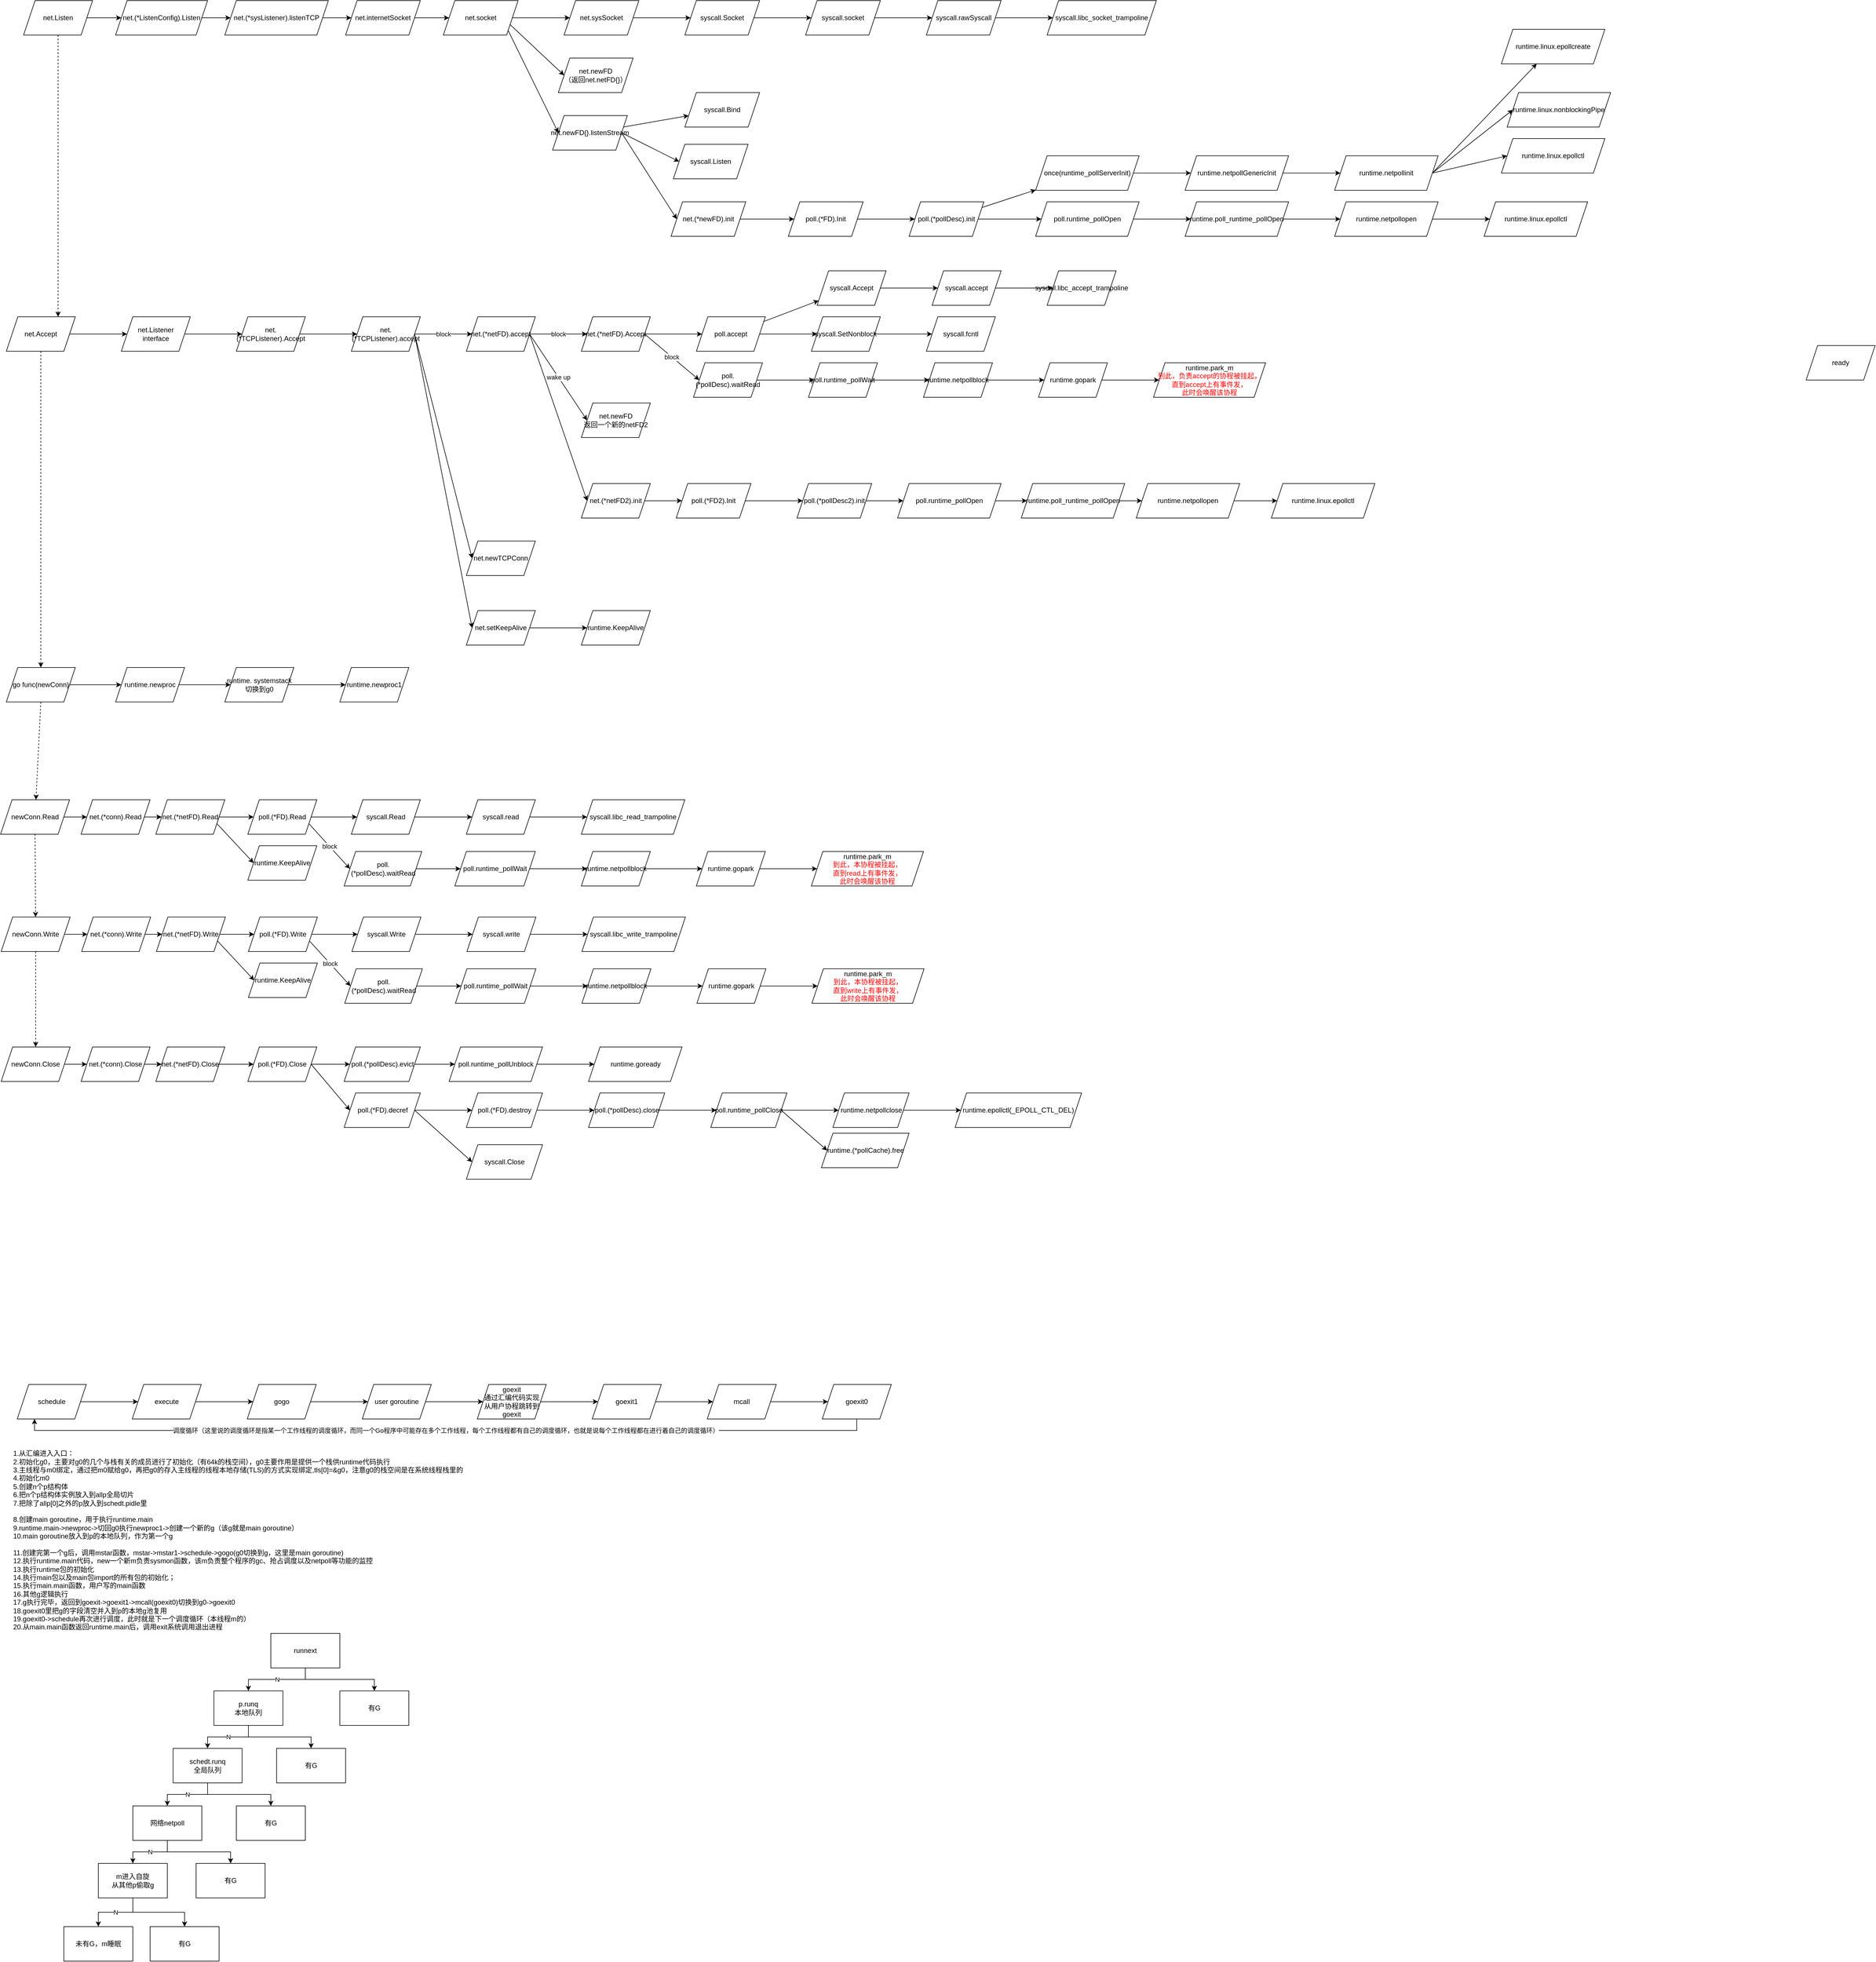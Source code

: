 <mxfile version="13.6.2" type="device"><diagram id="Ml-wgtUUY73wozNZnkwa" name="第 1 页"><mxGraphModel dx="1061" dy="829" grid="1" gridSize="10" guides="1" tooltips="1" connect="1" arrows="1" fold="1" page="1" pageScale="1" pageWidth="827" pageHeight="1169" math="0" shadow="0"><root><mxCell id="0"/><mxCell id="1" parent="0"/><mxCell id="04svHQ4SBQ4bGG3rt9wa-3" value="" style="edgeStyle=orthogonalEdgeStyle;rounded=0;orthogonalLoop=1;jettySize=auto;html=1;" parent="1" source="04svHQ4SBQ4bGG3rt9wa-1" target="04svHQ4SBQ4bGG3rt9wa-2" edge="1"><mxGeometry relative="1" as="geometry"/></mxCell><mxCell id="04svHQ4SBQ4bGG3rt9wa-1" value="net.(*ListenConfig).Listen" style="shape=parallelogram;perimeter=parallelogramPerimeter;whiteSpace=wrap;html=1;fixedSize=1;" parent="1" vertex="1"><mxGeometry x="210" y="90" width="160" height="60" as="geometry"/></mxCell><mxCell id="04svHQ4SBQ4bGG3rt9wa-5" value="" style="edgeStyle=orthogonalEdgeStyle;rounded=0;orthogonalLoop=1;jettySize=auto;html=1;" parent="1" source="04svHQ4SBQ4bGG3rt9wa-2" target="04svHQ4SBQ4bGG3rt9wa-4" edge="1"><mxGeometry relative="1" as="geometry"/></mxCell><mxCell id="04svHQ4SBQ4bGG3rt9wa-2" value="net.(*sysListener).listenTCP" style="shape=parallelogram;perimeter=parallelogramPerimeter;whiteSpace=wrap;html=1;fixedSize=1;" parent="1" vertex="1"><mxGeometry x="400" y="90" width="180" height="60" as="geometry"/></mxCell><mxCell id="04svHQ4SBQ4bGG3rt9wa-7" value="" style="edgeStyle=orthogonalEdgeStyle;rounded=0;orthogonalLoop=1;jettySize=auto;html=1;" parent="1" source="04svHQ4SBQ4bGG3rt9wa-4" target="04svHQ4SBQ4bGG3rt9wa-6" edge="1"><mxGeometry relative="1" as="geometry"/></mxCell><mxCell id="04svHQ4SBQ4bGG3rt9wa-4" value="net.internetSocket" style="shape=parallelogram;perimeter=parallelogramPerimeter;whiteSpace=wrap;html=1;fixedSize=1;" parent="1" vertex="1"><mxGeometry x="610" y="90" width="130" height="60" as="geometry"/></mxCell><mxCell id="04svHQ4SBQ4bGG3rt9wa-9" value="" style="edgeStyle=orthogonalEdgeStyle;rounded=0;orthogonalLoop=1;jettySize=auto;html=1;" parent="1" source="04svHQ4SBQ4bGG3rt9wa-6" target="04svHQ4SBQ4bGG3rt9wa-8" edge="1"><mxGeometry relative="1" as="geometry"/></mxCell><mxCell id="04svHQ4SBQ4bGG3rt9wa-18" value="" style="edgeStyle=orthogonalEdgeStyle;rounded=0;orthogonalLoop=1;jettySize=auto;html=1;" parent="1" source="04svHQ4SBQ4bGG3rt9wa-6" target="04svHQ4SBQ4bGG3rt9wa-8" edge="1"><mxGeometry relative="1" as="geometry"/></mxCell><mxCell id="04svHQ4SBQ4bGG3rt9wa-21" style="rounded=0;orthogonalLoop=1;jettySize=auto;html=1;exitX=1;exitY=0.75;exitDx=0;exitDy=0;entryX=0;entryY=0.5;entryDx=0;entryDy=0;" parent="1" source="04svHQ4SBQ4bGG3rt9wa-6" target="04svHQ4SBQ4bGG3rt9wa-19" edge="1"><mxGeometry relative="1" as="geometry"/></mxCell><mxCell id="04svHQ4SBQ4bGG3rt9wa-55" style="edgeStyle=none;rounded=0;orthogonalLoop=1;jettySize=auto;html=1;exitX=1;exitY=1;exitDx=0;exitDy=0;entryX=0;entryY=0.5;entryDx=0;entryDy=0;" parent="1" source="04svHQ4SBQ4bGG3rt9wa-6" target="04svHQ4SBQ4bGG3rt9wa-23" edge="1"><mxGeometry relative="1" as="geometry"/></mxCell><mxCell id="04svHQ4SBQ4bGG3rt9wa-6" value="net.socket" style="shape=parallelogram;perimeter=parallelogramPerimeter;whiteSpace=wrap;html=1;fixedSize=1;" parent="1" vertex="1"><mxGeometry x="780" y="90" width="130" height="60" as="geometry"/></mxCell><mxCell id="04svHQ4SBQ4bGG3rt9wa-11" value="" style="edgeStyle=orthogonalEdgeStyle;rounded=0;orthogonalLoop=1;jettySize=auto;html=1;" parent="1" source="04svHQ4SBQ4bGG3rt9wa-8" target="04svHQ4SBQ4bGG3rt9wa-10" edge="1"><mxGeometry relative="1" as="geometry"/></mxCell><mxCell id="04svHQ4SBQ4bGG3rt9wa-8" value="net.sysSocket" style="shape=parallelogram;perimeter=parallelogramPerimeter;whiteSpace=wrap;html=1;fixedSize=1;" parent="1" vertex="1"><mxGeometry x="990" y="90" width="130" height="60" as="geometry"/></mxCell><mxCell id="04svHQ4SBQ4bGG3rt9wa-13" value="" style="edgeStyle=orthogonalEdgeStyle;rounded=0;orthogonalLoop=1;jettySize=auto;html=1;" parent="1" source="04svHQ4SBQ4bGG3rt9wa-10" target="04svHQ4SBQ4bGG3rt9wa-12" edge="1"><mxGeometry relative="1" as="geometry"/></mxCell><mxCell id="04svHQ4SBQ4bGG3rt9wa-10" value="syscall.Socket" style="shape=parallelogram;perimeter=parallelogramPerimeter;whiteSpace=wrap;html=1;fixedSize=1;" parent="1" vertex="1"><mxGeometry x="1200" y="90" width="130" height="60" as="geometry"/></mxCell><mxCell id="04svHQ4SBQ4bGG3rt9wa-15" value="" style="edgeStyle=orthogonalEdgeStyle;rounded=0;orthogonalLoop=1;jettySize=auto;html=1;" parent="1" source="04svHQ4SBQ4bGG3rt9wa-12" target="04svHQ4SBQ4bGG3rt9wa-14" edge="1"><mxGeometry relative="1" as="geometry"/></mxCell><mxCell id="04svHQ4SBQ4bGG3rt9wa-12" value="syscall.socket" style="shape=parallelogram;perimeter=parallelogramPerimeter;whiteSpace=wrap;html=1;fixedSize=1;" parent="1" vertex="1"><mxGeometry x="1410" y="90" width="130" height="60" as="geometry"/></mxCell><mxCell id="04svHQ4SBQ4bGG3rt9wa-17" value="" style="edgeStyle=orthogonalEdgeStyle;rounded=0;orthogonalLoop=1;jettySize=auto;html=1;" parent="1" source="04svHQ4SBQ4bGG3rt9wa-14" target="04svHQ4SBQ4bGG3rt9wa-16" edge="1"><mxGeometry relative="1" as="geometry"/></mxCell><mxCell id="04svHQ4SBQ4bGG3rt9wa-14" value="syscall.rawSyscall" style="shape=parallelogram;perimeter=parallelogramPerimeter;whiteSpace=wrap;html=1;fixedSize=1;" parent="1" vertex="1"><mxGeometry x="1620" y="90" width="130" height="60" as="geometry"/></mxCell><mxCell id="04svHQ4SBQ4bGG3rt9wa-16" value="syscall.libc_socket_trampoline" style="shape=parallelogram;perimeter=parallelogramPerimeter;whiteSpace=wrap;html=1;fixedSize=1;" parent="1" vertex="1"><mxGeometry x="1830" y="90" width="190" height="60" as="geometry"/></mxCell><mxCell id="04svHQ4SBQ4bGG3rt9wa-19" value="net.newFD&lt;br&gt;（返回net.netFD{}）" style="shape=parallelogram;perimeter=parallelogramPerimeter;whiteSpace=wrap;html=1;fixedSize=1;" parent="1" vertex="1"><mxGeometry x="980" y="190" width="130" height="60" as="geometry"/></mxCell><mxCell id="04svHQ4SBQ4bGG3rt9wa-25" value="" style="edgeStyle=none;rounded=0;orthogonalLoop=1;jettySize=auto;html=1;" parent="1" source="04svHQ4SBQ4bGG3rt9wa-23" target="04svHQ4SBQ4bGG3rt9wa-24" edge="1"><mxGeometry relative="1" as="geometry"/></mxCell><mxCell id="04svHQ4SBQ4bGG3rt9wa-56" style="edgeStyle=none;rounded=0;orthogonalLoop=1;jettySize=auto;html=1;exitX=1;exitY=0.5;exitDx=0;exitDy=0;entryX=0;entryY=0.5;entryDx=0;entryDy=0;" parent="1" source="04svHQ4SBQ4bGG3rt9wa-23" target="04svHQ4SBQ4bGG3rt9wa-26" edge="1"><mxGeometry relative="1" as="geometry"/></mxCell><mxCell id="04svHQ4SBQ4bGG3rt9wa-57" style="edgeStyle=none;rounded=0;orthogonalLoop=1;jettySize=auto;html=1;exitX=1;exitY=0.5;exitDx=0;exitDy=0;entryX=0;entryY=0.5;entryDx=0;entryDy=0;" parent="1" source="04svHQ4SBQ4bGG3rt9wa-23" target="04svHQ4SBQ4bGG3rt9wa-28" edge="1"><mxGeometry relative="1" as="geometry"/></mxCell><mxCell id="04svHQ4SBQ4bGG3rt9wa-23" value="net.newFD{}.listenStream" style="shape=parallelogram;perimeter=parallelogramPerimeter;whiteSpace=wrap;html=1;fixedSize=1;" parent="1" vertex="1"><mxGeometry x="970" y="290" width="130" height="60" as="geometry"/></mxCell><mxCell id="04svHQ4SBQ4bGG3rt9wa-24" value="syscall.Bind" style="shape=parallelogram;perimeter=parallelogramPerimeter;whiteSpace=wrap;html=1;fixedSize=1;" parent="1" vertex="1"><mxGeometry x="1200" y="250" width="130" height="60" as="geometry"/></mxCell><mxCell id="04svHQ4SBQ4bGG3rt9wa-26" value="syscall.Listen" style="shape=parallelogram;perimeter=parallelogramPerimeter;whiteSpace=wrap;html=1;fixedSize=1;" parent="1" vertex="1"><mxGeometry x="1180" y="340" width="130" height="60" as="geometry"/></mxCell><mxCell id="04svHQ4SBQ4bGG3rt9wa-30" value="" style="edgeStyle=none;rounded=0;orthogonalLoop=1;jettySize=auto;html=1;" parent="1" source="04svHQ4SBQ4bGG3rt9wa-28" target="04svHQ4SBQ4bGG3rt9wa-29" edge="1"><mxGeometry relative="1" as="geometry"/></mxCell><mxCell id="04svHQ4SBQ4bGG3rt9wa-28" value="net.(*newFD).init" style="shape=parallelogram;perimeter=parallelogramPerimeter;whiteSpace=wrap;html=1;fixedSize=1;" parent="1" vertex="1"><mxGeometry x="1176" y="440" width="130" height="60" as="geometry"/></mxCell><mxCell id="04svHQ4SBQ4bGG3rt9wa-32" value="" style="edgeStyle=none;rounded=0;orthogonalLoop=1;jettySize=auto;html=1;" parent="1" source="04svHQ4SBQ4bGG3rt9wa-29" target="04svHQ4SBQ4bGG3rt9wa-31" edge="1"><mxGeometry relative="1" as="geometry"/></mxCell><mxCell id="04svHQ4SBQ4bGG3rt9wa-29" value="poll.(*FD).Init" style="shape=parallelogram;perimeter=parallelogramPerimeter;whiteSpace=wrap;html=1;fixedSize=1;" parent="1" vertex="1"><mxGeometry x="1380" y="440" width="130" height="60" as="geometry"/></mxCell><mxCell id="04svHQ4SBQ4bGG3rt9wa-34" value="" style="edgeStyle=none;rounded=0;orthogonalLoop=1;jettySize=auto;html=1;" parent="1" source="04svHQ4SBQ4bGG3rt9wa-31" target="04svHQ4SBQ4bGG3rt9wa-33" edge="1"><mxGeometry relative="1" as="geometry"/></mxCell><mxCell id="04svHQ4SBQ4bGG3rt9wa-54" style="edgeStyle=none;rounded=0;orthogonalLoop=1;jettySize=auto;html=1;exitX=1;exitY=0.5;exitDx=0;exitDy=0;entryX=0;entryY=0.5;entryDx=0;entryDy=0;" parent="1" source="04svHQ4SBQ4bGG3rt9wa-31" target="04svHQ4SBQ4bGG3rt9wa-35" edge="1"><mxGeometry relative="1" as="geometry"/></mxCell><mxCell id="04svHQ4SBQ4bGG3rt9wa-31" value="poll.(*pollDesc).init" style="shape=parallelogram;perimeter=parallelogramPerimeter;whiteSpace=wrap;html=1;fixedSize=1;" parent="1" vertex="1"><mxGeometry x="1590" y="440" width="130" height="60" as="geometry"/></mxCell><mxCell id="04svHQ4SBQ4bGG3rt9wa-37" value="" style="edgeStyle=none;rounded=0;orthogonalLoop=1;jettySize=auto;html=1;" parent="1" source="04svHQ4SBQ4bGG3rt9wa-33" target="04svHQ4SBQ4bGG3rt9wa-36" edge="1"><mxGeometry relative="1" as="geometry"/></mxCell><mxCell id="04svHQ4SBQ4bGG3rt9wa-33" value="once(runtime_pollServerInit)" style="shape=parallelogram;perimeter=parallelogramPerimeter;whiteSpace=wrap;html=1;fixedSize=1;" parent="1" vertex="1"><mxGeometry x="1810" y="360" width="180" height="60" as="geometry"/></mxCell><mxCell id="04svHQ4SBQ4bGG3rt9wa-47" value="" style="edgeStyle=none;rounded=0;orthogonalLoop=1;jettySize=auto;html=1;" parent="1" source="04svHQ4SBQ4bGG3rt9wa-35" target="04svHQ4SBQ4bGG3rt9wa-46" edge="1"><mxGeometry relative="1" as="geometry"/></mxCell><mxCell id="04svHQ4SBQ4bGG3rt9wa-35" value="poll.runtime_pollOpen" style="shape=parallelogram;perimeter=parallelogramPerimeter;whiteSpace=wrap;html=1;fixedSize=1;" parent="1" vertex="1"><mxGeometry x="1810" y="440" width="180" height="60" as="geometry"/></mxCell><mxCell id="04svHQ4SBQ4bGG3rt9wa-39" value="" style="edgeStyle=none;rounded=0;orthogonalLoop=1;jettySize=auto;html=1;" parent="1" source="04svHQ4SBQ4bGG3rt9wa-36" target="04svHQ4SBQ4bGG3rt9wa-38" edge="1"><mxGeometry relative="1" as="geometry"/></mxCell><mxCell id="04svHQ4SBQ4bGG3rt9wa-36" value="runtime.netpollGenericInit" style="shape=parallelogram;perimeter=parallelogramPerimeter;whiteSpace=wrap;html=1;fixedSize=1;" parent="1" vertex="1"><mxGeometry x="2070" y="360" width="180" height="60" as="geometry"/></mxCell><mxCell id="04svHQ4SBQ4bGG3rt9wa-41" value="" style="edgeStyle=none;rounded=0;orthogonalLoop=1;jettySize=auto;html=1;exitX=1;exitY=0.5;exitDx=0;exitDy=0;" parent="1" source="04svHQ4SBQ4bGG3rt9wa-38" target="04svHQ4SBQ4bGG3rt9wa-40" edge="1"><mxGeometry relative="1" as="geometry"/></mxCell><mxCell id="04svHQ4SBQ4bGG3rt9wa-44" style="edgeStyle=none;rounded=0;orthogonalLoop=1;jettySize=auto;html=1;exitX=1;exitY=0.5;exitDx=0;exitDy=0;entryX=0;entryY=0.5;entryDx=0;entryDy=0;" parent="1" source="04svHQ4SBQ4bGG3rt9wa-38" target="04svHQ4SBQ4bGG3rt9wa-42" edge="1"><mxGeometry relative="1" as="geometry"/></mxCell><mxCell id="04svHQ4SBQ4bGG3rt9wa-45" style="edgeStyle=none;rounded=0;orthogonalLoop=1;jettySize=auto;html=1;exitX=1;exitY=0.5;exitDx=0;exitDy=0;entryX=0;entryY=0.5;entryDx=0;entryDy=0;" parent="1" source="04svHQ4SBQ4bGG3rt9wa-38" target="04svHQ4SBQ4bGG3rt9wa-43" edge="1"><mxGeometry relative="1" as="geometry"/></mxCell><mxCell id="04svHQ4SBQ4bGG3rt9wa-38" value="runtime.netpollinit" style="shape=parallelogram;perimeter=parallelogramPerimeter;whiteSpace=wrap;html=1;fixedSize=1;" parent="1" vertex="1"><mxGeometry x="2330" y="360" width="180" height="60" as="geometry"/></mxCell><mxCell id="04svHQ4SBQ4bGG3rt9wa-40" value="runtime.linux.epollcreate" style="shape=parallelogram;perimeter=parallelogramPerimeter;whiteSpace=wrap;html=1;fixedSize=1;" parent="1" vertex="1"><mxGeometry x="2620" y="140" width="180" height="60" as="geometry"/></mxCell><mxCell id="04svHQ4SBQ4bGG3rt9wa-42" value="runtime.linux.nonblockingPipe" style="shape=parallelogram;perimeter=parallelogramPerimeter;whiteSpace=wrap;html=1;fixedSize=1;" parent="1" vertex="1"><mxGeometry x="2630" y="250" width="180" height="60" as="geometry"/></mxCell><mxCell id="04svHQ4SBQ4bGG3rt9wa-43" value="runtime.linux.epollctl" style="shape=parallelogram;perimeter=parallelogramPerimeter;whiteSpace=wrap;html=1;fixedSize=1;" parent="1" vertex="1"><mxGeometry x="2620" y="330" width="180" height="60" as="geometry"/></mxCell><mxCell id="04svHQ4SBQ4bGG3rt9wa-49" value="" style="edgeStyle=none;rounded=0;orthogonalLoop=1;jettySize=auto;html=1;" parent="1" source="04svHQ4SBQ4bGG3rt9wa-46" target="04svHQ4SBQ4bGG3rt9wa-48" edge="1"><mxGeometry relative="1" as="geometry"/></mxCell><mxCell id="04svHQ4SBQ4bGG3rt9wa-46" value="runtime.poll_runtime_pollOpen" style="shape=parallelogram;perimeter=parallelogramPerimeter;whiteSpace=wrap;html=1;fixedSize=1;" parent="1" vertex="1"><mxGeometry x="2070" y="440" width="180" height="60" as="geometry"/></mxCell><mxCell id="04svHQ4SBQ4bGG3rt9wa-53" value="" style="edgeStyle=none;rounded=0;orthogonalLoop=1;jettySize=auto;html=1;" parent="1" source="04svHQ4SBQ4bGG3rt9wa-48" target="04svHQ4SBQ4bGG3rt9wa-52" edge="1"><mxGeometry relative="1" as="geometry"/></mxCell><mxCell id="04svHQ4SBQ4bGG3rt9wa-48" value="runtime.netpollopen" style="shape=parallelogram;perimeter=parallelogramPerimeter;whiteSpace=wrap;html=1;fixedSize=1;" parent="1" vertex="1"><mxGeometry x="2330" y="440" width="180" height="60" as="geometry"/></mxCell><mxCell id="04svHQ4SBQ4bGG3rt9wa-52" value="runtime.linux.epollctl" style="shape=parallelogram;perimeter=parallelogramPerimeter;whiteSpace=wrap;html=1;fixedSize=1;" parent="1" vertex="1"><mxGeometry x="2590" y="440" width="180" height="60" as="geometry"/></mxCell><mxCell id="04svHQ4SBQ4bGG3rt9wa-59" style="edgeStyle=none;rounded=0;orthogonalLoop=1;jettySize=auto;html=1;exitX=1;exitY=0.5;exitDx=0;exitDy=0;" parent="1" source="04svHQ4SBQ4bGG3rt9wa-58" target="04svHQ4SBQ4bGG3rt9wa-1" edge="1"><mxGeometry relative="1" as="geometry"/></mxCell><mxCell id="sH0jnvTeNgutWtNwUagF-1" style="edgeStyle=orthogonalEdgeStyle;rounded=0;orthogonalLoop=1;jettySize=auto;html=1;exitX=0.5;exitY=1;exitDx=0;exitDy=0;entryX=0.75;entryY=0;entryDx=0;entryDy=0;dashed=1;" parent="1" source="04svHQ4SBQ4bGG3rt9wa-58" target="04svHQ4SBQ4bGG3rt9wa-60" edge="1"><mxGeometry relative="1" as="geometry"/></mxCell><mxCell id="04svHQ4SBQ4bGG3rt9wa-58" value="net.Listen" style="shape=parallelogram;perimeter=parallelogramPerimeter;whiteSpace=wrap;html=1;fixedSize=1;" parent="1" vertex="1"><mxGeometry x="50" y="90" width="120" height="60" as="geometry"/></mxCell><mxCell id="04svHQ4SBQ4bGG3rt9wa-62" value="" style="edgeStyle=none;rounded=0;orthogonalLoop=1;jettySize=auto;html=1;" parent="1" source="04svHQ4SBQ4bGG3rt9wa-60" target="04svHQ4SBQ4bGG3rt9wa-61" edge="1"><mxGeometry relative="1" as="geometry"/></mxCell><mxCell id="sH0jnvTeNgutWtNwUagF-2" style="edgeStyle=orthogonalEdgeStyle;rounded=0;orthogonalLoop=1;jettySize=auto;html=1;exitX=0.5;exitY=1;exitDx=0;exitDy=0;dashed=1;" parent="1" source="04svHQ4SBQ4bGG3rt9wa-60" target="6VdU37v-2kRpNlc6nfiZ-1" edge="1"><mxGeometry relative="1" as="geometry"/></mxCell><mxCell id="04svHQ4SBQ4bGG3rt9wa-60" value="net.Accept" style="shape=parallelogram;perimeter=parallelogramPerimeter;whiteSpace=wrap;html=1;fixedSize=1;" parent="1" vertex="1"><mxGeometry x="20" y="640" width="120" height="60" as="geometry"/></mxCell><mxCell id="04svHQ4SBQ4bGG3rt9wa-64" value="" style="edgeStyle=none;rounded=0;orthogonalLoop=1;jettySize=auto;html=1;" parent="1" source="04svHQ4SBQ4bGG3rt9wa-61" target="04svHQ4SBQ4bGG3rt9wa-63" edge="1"><mxGeometry relative="1" as="geometry"/></mxCell><mxCell id="04svHQ4SBQ4bGG3rt9wa-61" value="net.Listener&lt;br&gt;interface" style="shape=parallelogram;perimeter=parallelogramPerimeter;whiteSpace=wrap;html=1;fixedSize=1;" parent="1" vertex="1"><mxGeometry x="220" y="640" width="120" height="60" as="geometry"/></mxCell><mxCell id="04svHQ4SBQ4bGG3rt9wa-66" value="" style="edgeStyle=none;rounded=0;orthogonalLoop=1;jettySize=auto;html=1;" parent="1" source="04svHQ4SBQ4bGG3rt9wa-63" target="04svHQ4SBQ4bGG3rt9wa-65" edge="1"><mxGeometry relative="1" as="geometry"/></mxCell><mxCell id="04svHQ4SBQ4bGG3rt9wa-63" value="net.(*TCPListener).Accept" style="shape=parallelogram;perimeter=parallelogramPerimeter;whiteSpace=wrap;html=1;fixedSize=1;" parent="1" vertex="1"><mxGeometry x="420" y="640" width="120" height="60" as="geometry"/></mxCell><mxCell id="04svHQ4SBQ4bGG3rt9wa-68" value="block" style="edgeStyle=none;rounded=0;orthogonalLoop=1;jettySize=auto;html=1;" parent="1" source="04svHQ4SBQ4bGG3rt9wa-65" target="04svHQ4SBQ4bGG3rt9wa-67" edge="1"><mxGeometry relative="1" as="geometry"/></mxCell><mxCell id="04svHQ4SBQ4bGG3rt9wa-117" style="edgeStyle=none;rounded=0;orthogonalLoop=1;jettySize=auto;html=1;exitX=1;exitY=0.5;exitDx=0;exitDy=0;entryX=0;entryY=0.5;entryDx=0;entryDy=0;" parent="1" source="04svHQ4SBQ4bGG3rt9wa-65" target="04svHQ4SBQ4bGG3rt9wa-113" edge="1"><mxGeometry relative="1" as="geometry"/></mxCell><mxCell id="04svHQ4SBQ4bGG3rt9wa-118" style="edgeStyle=none;rounded=0;orthogonalLoop=1;jettySize=auto;html=1;exitX=1;exitY=0.5;exitDx=0;exitDy=0;entryX=0;entryY=0.5;entryDx=0;entryDy=0;" parent="1" source="04svHQ4SBQ4bGG3rt9wa-65" target="04svHQ4SBQ4bGG3rt9wa-114" edge="1"><mxGeometry relative="1" as="geometry"/></mxCell><mxCell id="04svHQ4SBQ4bGG3rt9wa-65" value="net.(*TCPListener).accept" style="shape=parallelogram;perimeter=parallelogramPerimeter;whiteSpace=wrap;html=1;fixedSize=1;" parent="1" vertex="1"><mxGeometry x="620" y="640" width="120" height="60" as="geometry"/></mxCell><mxCell id="04svHQ4SBQ4bGG3rt9wa-70" value="block" style="edgeStyle=none;rounded=0;orthogonalLoop=1;jettySize=auto;html=1;" parent="1" source="04svHQ4SBQ4bGG3rt9wa-67" target="04svHQ4SBQ4bGG3rt9wa-69" edge="1"><mxGeometry relative="1" as="geometry"/></mxCell><mxCell id="04svHQ4SBQ4bGG3rt9wa-112" style="edgeStyle=none;rounded=0;orthogonalLoop=1;jettySize=auto;html=1;exitX=1;exitY=0.5;exitDx=0;exitDy=0;entryX=0;entryY=0.5;entryDx=0;entryDy=0;" parent="1" source="04svHQ4SBQ4bGG3rt9wa-67" target="04svHQ4SBQ4bGG3rt9wa-95" edge="1"><mxGeometry relative="1" as="geometry"/></mxCell><mxCell id="04svHQ4SBQ4bGG3rt9wa-67" value="net.(*netFD).accept" style="shape=parallelogram;perimeter=parallelogramPerimeter;whiteSpace=wrap;html=1;fixedSize=1;" parent="1" vertex="1"><mxGeometry x="820" y="640" width="120" height="60" as="geometry"/></mxCell><mxCell id="04svHQ4SBQ4bGG3rt9wa-72" value="" style="edgeStyle=none;rounded=0;orthogonalLoop=1;jettySize=auto;html=1;" parent="1" source="04svHQ4SBQ4bGG3rt9wa-69" target="04svHQ4SBQ4bGG3rt9wa-71" edge="1"><mxGeometry relative="1" as="geometry"/></mxCell><mxCell id="04svHQ4SBQ4bGG3rt9wa-92" value="block" style="edgeStyle=none;rounded=0;orthogonalLoop=1;jettySize=auto;html=1;exitX=1;exitY=0.5;exitDx=0;exitDy=0;entryX=0;entryY=0.5;entryDx=0;entryDy=0;" parent="1" source="04svHQ4SBQ4bGG3rt9wa-69" target="04svHQ4SBQ4bGG3rt9wa-83" edge="1"><mxGeometry relative="1" as="geometry"/></mxCell><mxCell id="04svHQ4SBQ4bGG3rt9wa-94" value="wake up" style="edgeStyle=none;rounded=0;orthogonalLoop=1;jettySize=auto;html=1;exitX=1;exitY=0.5;exitDx=0;exitDy=0;entryX=0;entryY=0.5;entryDx=0;entryDy=0;" parent="1" source="04svHQ4SBQ4bGG3rt9wa-67" target="04svHQ4SBQ4bGG3rt9wa-93" edge="1"><mxGeometry relative="1" as="geometry"/></mxCell><mxCell id="04svHQ4SBQ4bGG3rt9wa-69" value="net.(*netFD).Accept" style="shape=parallelogram;perimeter=parallelogramPerimeter;whiteSpace=wrap;html=1;fixedSize=1;" parent="1" vertex="1"><mxGeometry x="1020" y="640" width="120" height="60" as="geometry"/></mxCell><mxCell id="04svHQ4SBQ4bGG3rt9wa-74" value="" style="edgeStyle=none;rounded=0;orthogonalLoop=1;jettySize=auto;html=1;" parent="1" source="04svHQ4SBQ4bGG3rt9wa-71" target="04svHQ4SBQ4bGG3rt9wa-73" edge="1"><mxGeometry relative="1" as="geometry"/></mxCell><mxCell id="04svHQ4SBQ4bGG3rt9wa-82" style="edgeStyle=none;rounded=0;orthogonalLoop=1;jettySize=auto;html=1;exitX=1;exitY=0.5;exitDx=0;exitDy=0;entryX=0;entryY=0.5;entryDx=0;entryDy=0;" parent="1" source="04svHQ4SBQ4bGG3rt9wa-71" target="04svHQ4SBQ4bGG3rt9wa-79" edge="1"><mxGeometry relative="1" as="geometry"/></mxCell><mxCell id="04svHQ4SBQ4bGG3rt9wa-71" value="poll.accept" style="shape=parallelogram;perimeter=parallelogramPerimeter;whiteSpace=wrap;html=1;fixedSize=1;" parent="1" vertex="1"><mxGeometry x="1220" y="640" width="120" height="60" as="geometry"/></mxCell><mxCell id="04svHQ4SBQ4bGG3rt9wa-76" value="" style="edgeStyle=none;rounded=0;orthogonalLoop=1;jettySize=auto;html=1;" parent="1" source="04svHQ4SBQ4bGG3rt9wa-73" target="04svHQ4SBQ4bGG3rt9wa-75" edge="1"><mxGeometry relative="1" as="geometry"/></mxCell><mxCell id="04svHQ4SBQ4bGG3rt9wa-73" value="syscall.Accept" style="shape=parallelogram;perimeter=parallelogramPerimeter;whiteSpace=wrap;html=1;fixedSize=1;" parent="1" vertex="1"><mxGeometry x="1430" y="560" width="120" height="60" as="geometry"/></mxCell><mxCell id="04svHQ4SBQ4bGG3rt9wa-78" value="" style="edgeStyle=none;rounded=0;orthogonalLoop=1;jettySize=auto;html=1;" parent="1" source="04svHQ4SBQ4bGG3rt9wa-75" target="04svHQ4SBQ4bGG3rt9wa-77" edge="1"><mxGeometry relative="1" as="geometry"/></mxCell><mxCell id="04svHQ4SBQ4bGG3rt9wa-75" value="syscall.accept" style="shape=parallelogram;perimeter=parallelogramPerimeter;whiteSpace=wrap;html=1;fixedSize=1;" parent="1" vertex="1"><mxGeometry x="1630" y="560" width="120" height="60" as="geometry"/></mxCell><mxCell id="04svHQ4SBQ4bGG3rt9wa-77" value="syscall.libc_accept_trampoline" style="shape=parallelogram;perimeter=parallelogramPerimeter;whiteSpace=wrap;html=1;fixedSize=1;" parent="1" vertex="1"><mxGeometry x="1830" y="560" width="120" height="60" as="geometry"/></mxCell><mxCell id="04svHQ4SBQ4bGG3rt9wa-81" value="" style="edgeStyle=none;rounded=0;orthogonalLoop=1;jettySize=auto;html=1;" parent="1" source="04svHQ4SBQ4bGG3rt9wa-79" target="04svHQ4SBQ4bGG3rt9wa-80" edge="1"><mxGeometry relative="1" as="geometry"/></mxCell><mxCell id="04svHQ4SBQ4bGG3rt9wa-79" value="syscall.SetNonblock" style="shape=parallelogram;perimeter=parallelogramPerimeter;whiteSpace=wrap;html=1;fixedSize=1;" parent="1" vertex="1"><mxGeometry x="1420" y="640" width="120" height="60" as="geometry"/></mxCell><mxCell id="04svHQ4SBQ4bGG3rt9wa-80" value="syscall.fcntl" style="shape=parallelogram;perimeter=parallelogramPerimeter;whiteSpace=wrap;html=1;fixedSize=1;" parent="1" vertex="1"><mxGeometry x="1620" y="640" width="120" height="60" as="geometry"/></mxCell><mxCell id="04svHQ4SBQ4bGG3rt9wa-85" value="" style="edgeStyle=none;rounded=0;orthogonalLoop=1;jettySize=auto;html=1;" parent="1" source="04svHQ4SBQ4bGG3rt9wa-83" target="04svHQ4SBQ4bGG3rt9wa-84" edge="1"><mxGeometry relative="1" as="geometry"/></mxCell><mxCell id="04svHQ4SBQ4bGG3rt9wa-83" value="poll.(*pollDesc).waitRead" style="shape=parallelogram;perimeter=parallelogramPerimeter;whiteSpace=wrap;html=1;fixedSize=1;" parent="1" vertex="1"><mxGeometry x="1215" y="720" width="120" height="60" as="geometry"/></mxCell><mxCell id="04svHQ4SBQ4bGG3rt9wa-87" value="" style="edgeStyle=none;rounded=0;orthogonalLoop=1;jettySize=auto;html=1;" parent="1" source="04svHQ4SBQ4bGG3rt9wa-84" target="04svHQ4SBQ4bGG3rt9wa-86" edge="1"><mxGeometry relative="1" as="geometry"/></mxCell><mxCell id="04svHQ4SBQ4bGG3rt9wa-84" value="poll.runtime_pollWait" style="shape=parallelogram;perimeter=parallelogramPerimeter;whiteSpace=wrap;html=1;fixedSize=1;" parent="1" vertex="1"><mxGeometry x="1415" y="720" width="120" height="60" as="geometry"/></mxCell><mxCell id="04svHQ4SBQ4bGG3rt9wa-89" value="" style="edgeStyle=none;rounded=0;orthogonalLoop=1;jettySize=auto;html=1;" parent="1" source="04svHQ4SBQ4bGG3rt9wa-86" target="04svHQ4SBQ4bGG3rt9wa-88" edge="1"><mxGeometry relative="1" as="geometry"/></mxCell><mxCell id="04svHQ4SBQ4bGG3rt9wa-86" value="runtime.netpollblock" style="shape=parallelogram;perimeter=parallelogramPerimeter;whiteSpace=wrap;html=1;fixedSize=1;" parent="1" vertex="1"><mxGeometry x="1615" y="720" width="120" height="60" as="geometry"/></mxCell><mxCell id="04svHQ4SBQ4bGG3rt9wa-91" value="" style="edgeStyle=none;rounded=0;orthogonalLoop=1;jettySize=auto;html=1;" parent="1" source="04svHQ4SBQ4bGG3rt9wa-88" target="04svHQ4SBQ4bGG3rt9wa-90" edge="1"><mxGeometry relative="1" as="geometry"/></mxCell><mxCell id="04svHQ4SBQ4bGG3rt9wa-88" value="runtime.gopark" style="shape=parallelogram;perimeter=parallelogramPerimeter;whiteSpace=wrap;html=1;fixedSize=1;" parent="1" vertex="1"><mxGeometry x="1815" y="720" width="120" height="60" as="geometry"/></mxCell><mxCell id="04svHQ4SBQ4bGG3rt9wa-90" value="runtime.park_m&lt;br&gt;&lt;font color=&quot;#ff0000&quot;&gt;到此，负责accept的协程被挂起，&lt;br&gt;直到accept上有事件发，&lt;br&gt;此时会唤醒该协程&lt;/font&gt;" style="shape=parallelogram;perimeter=parallelogramPerimeter;whiteSpace=wrap;html=1;fixedSize=1;" parent="1" vertex="1"><mxGeometry x="2015" y="720" width="195" height="60" as="geometry"/></mxCell><mxCell id="04svHQ4SBQ4bGG3rt9wa-93" value="net.newFD&lt;br&gt;返回一个新的netFD2" style="shape=parallelogram;perimeter=parallelogramPerimeter;whiteSpace=wrap;html=1;fixedSize=1;" parent="1" vertex="1"><mxGeometry x="1020" y="790" width="120" height="60" as="geometry"/></mxCell><mxCell id="04svHQ4SBQ4bGG3rt9wa-106" style="edgeStyle=none;rounded=0;orthogonalLoop=1;jettySize=auto;html=1;exitX=1;exitY=0.5;exitDx=0;exitDy=0;" parent="1" source="04svHQ4SBQ4bGG3rt9wa-95" target="04svHQ4SBQ4bGG3rt9wa-100" edge="1"><mxGeometry relative="1" as="geometry"/></mxCell><mxCell id="04svHQ4SBQ4bGG3rt9wa-95" value="net.(*netFD2).init" style="shape=parallelogram;perimeter=parallelogramPerimeter;whiteSpace=wrap;html=1;fixedSize=1;" parent="1" vertex="1"><mxGeometry x="1020" y="930" width="120" height="60" as="geometry"/></mxCell><mxCell id="04svHQ4SBQ4bGG3rt9wa-107" style="edgeStyle=none;rounded=0;orthogonalLoop=1;jettySize=auto;html=1;exitX=1;exitY=0.5;exitDx=0;exitDy=0;" parent="1" source="04svHQ4SBQ4bGG3rt9wa-100" target="04svHQ4SBQ4bGG3rt9wa-101" edge="1"><mxGeometry relative="1" as="geometry"/></mxCell><mxCell id="04svHQ4SBQ4bGG3rt9wa-100" value="poll.(*FD2).Init" style="shape=parallelogram;perimeter=parallelogramPerimeter;whiteSpace=wrap;html=1;fixedSize=1;" parent="1" vertex="1"><mxGeometry x="1185" y="930" width="130" height="60" as="geometry"/></mxCell><mxCell id="04svHQ4SBQ4bGG3rt9wa-108" value="" style="edgeStyle=none;rounded=0;orthogonalLoop=1;jettySize=auto;html=1;" parent="1" source="04svHQ4SBQ4bGG3rt9wa-101" target="04svHQ4SBQ4bGG3rt9wa-102" edge="1"><mxGeometry relative="1" as="geometry"/></mxCell><mxCell id="04svHQ4SBQ4bGG3rt9wa-101" value="poll.(*pollDesc2).init" style="shape=parallelogram;perimeter=parallelogramPerimeter;whiteSpace=wrap;html=1;fixedSize=1;" parent="1" vertex="1"><mxGeometry x="1395" y="930" width="130" height="60" as="geometry"/></mxCell><mxCell id="04svHQ4SBQ4bGG3rt9wa-109" value="" style="edgeStyle=none;rounded=0;orthogonalLoop=1;jettySize=auto;html=1;" parent="1" source="04svHQ4SBQ4bGG3rt9wa-102" target="04svHQ4SBQ4bGG3rt9wa-103" edge="1"><mxGeometry relative="1" as="geometry"/></mxCell><mxCell id="04svHQ4SBQ4bGG3rt9wa-102" value="poll.runtime_pollOpen" style="shape=parallelogram;perimeter=parallelogramPerimeter;whiteSpace=wrap;html=1;fixedSize=1;" parent="1" vertex="1"><mxGeometry x="1570" y="930" width="180" height="60" as="geometry"/></mxCell><mxCell id="04svHQ4SBQ4bGG3rt9wa-110" value="" style="edgeStyle=none;rounded=0;orthogonalLoop=1;jettySize=auto;html=1;" parent="1" source="04svHQ4SBQ4bGG3rt9wa-103" target="04svHQ4SBQ4bGG3rt9wa-104" edge="1"><mxGeometry relative="1" as="geometry"/></mxCell><mxCell id="04svHQ4SBQ4bGG3rt9wa-103" value="runtime.poll_runtime_pollOpen" style="shape=parallelogram;perimeter=parallelogramPerimeter;whiteSpace=wrap;html=1;fixedSize=1;" parent="1" vertex="1"><mxGeometry x="1785" y="930" width="180" height="60" as="geometry"/></mxCell><mxCell id="04svHQ4SBQ4bGG3rt9wa-111" value="" style="edgeStyle=none;rounded=0;orthogonalLoop=1;jettySize=auto;html=1;" parent="1" source="04svHQ4SBQ4bGG3rt9wa-104" target="04svHQ4SBQ4bGG3rt9wa-105" edge="1"><mxGeometry relative="1" as="geometry"/></mxCell><mxCell id="04svHQ4SBQ4bGG3rt9wa-104" value="runtime.netpollopen" style="shape=parallelogram;perimeter=parallelogramPerimeter;whiteSpace=wrap;html=1;fixedSize=1;" parent="1" vertex="1"><mxGeometry x="1985" y="930" width="180" height="60" as="geometry"/></mxCell><mxCell id="04svHQ4SBQ4bGG3rt9wa-105" value="runtime.linux.epollctl" style="shape=parallelogram;perimeter=parallelogramPerimeter;whiteSpace=wrap;html=1;fixedSize=1;" parent="1" vertex="1"><mxGeometry x="2220" y="930" width="180" height="60" as="geometry"/></mxCell><mxCell id="04svHQ4SBQ4bGG3rt9wa-113" value="net.newTCPConn" style="shape=parallelogram;perimeter=parallelogramPerimeter;whiteSpace=wrap;html=1;fixedSize=1;" parent="1" vertex="1"><mxGeometry x="820" y="1030" width="120" height="60" as="geometry"/></mxCell><mxCell id="04svHQ4SBQ4bGG3rt9wa-116" value="" style="edgeStyle=none;rounded=0;orthogonalLoop=1;jettySize=auto;html=1;" parent="1" source="04svHQ4SBQ4bGG3rt9wa-114" target="04svHQ4SBQ4bGG3rt9wa-115" edge="1"><mxGeometry relative="1" as="geometry"/></mxCell><mxCell id="04svHQ4SBQ4bGG3rt9wa-114" value="net.setKeepAlive" style="shape=parallelogram;perimeter=parallelogramPerimeter;whiteSpace=wrap;html=1;fixedSize=1;" parent="1" vertex="1"><mxGeometry x="820" y="1151" width="120" height="60" as="geometry"/></mxCell><mxCell id="04svHQ4SBQ4bGG3rt9wa-115" value="runtime.KeepAlive" style="shape=parallelogram;perimeter=parallelogramPerimeter;whiteSpace=wrap;html=1;fixedSize=1;" parent="1" vertex="1"><mxGeometry x="1020" y="1151" width="120" height="60" as="geometry"/></mxCell><mxCell id="6VdU37v-2kRpNlc6nfiZ-7" style="edgeStyle=orthogonalEdgeStyle;rounded=0;orthogonalLoop=1;jettySize=auto;html=1;exitX=1;exitY=0.5;exitDx=0;exitDy=0;fontColor=#FF0000;" parent="1" source="6VdU37v-2kRpNlc6nfiZ-1" target="6VdU37v-2kRpNlc6nfiZ-6" edge="1"><mxGeometry relative="1" as="geometry"/></mxCell><mxCell id="KgCmvtLQM7v2AYevEyPS-51" style="edgeStyle=none;rounded=0;orthogonalLoop=1;jettySize=auto;html=1;exitX=0.5;exitY=1;exitDx=0;exitDy=0;dashed=1;" parent="1" source="6VdU37v-2kRpNlc6nfiZ-1" target="KgCmvtLQM7v2AYevEyPS-24" edge="1"><mxGeometry relative="1" as="geometry"/></mxCell><mxCell id="6VdU37v-2kRpNlc6nfiZ-1" value="go func(newConn)" style="shape=parallelogram;perimeter=parallelogramPerimeter;whiteSpace=wrap;html=1;fixedSize=1;" parent="1" vertex="1"><mxGeometry x="20" y="1250" width="120" height="60" as="geometry"/></mxCell><mxCell id="6VdU37v-2kRpNlc6nfiZ-5" value="" style="edgeStyle=orthogonalEdgeStyle;rounded=0;orthogonalLoop=1;jettySize=auto;html=1;fontColor=#FF0000;" parent="1" source="6VdU37v-2kRpNlc6nfiZ-2" target="6VdU37v-2kRpNlc6nfiZ-4" edge="1"><mxGeometry relative="1" as="geometry"/></mxCell><mxCell id="6VdU37v-2kRpNlc6nfiZ-2" value="runtime.&amp;nbsp;systemstack&lt;br&gt;切换到g0" style="shape=parallelogram;perimeter=parallelogramPerimeter;whiteSpace=wrap;html=1;fixedSize=1;" parent="1" vertex="1"><mxGeometry x="400" y="1250" width="120" height="60" as="geometry"/></mxCell><mxCell id="6VdU37v-2kRpNlc6nfiZ-4" value="runtime.newproc1" style="shape=parallelogram;perimeter=parallelogramPerimeter;whiteSpace=wrap;html=1;fixedSize=1;" parent="1" vertex="1"><mxGeometry x="600" y="1250" width="120" height="60" as="geometry"/></mxCell><mxCell id="6VdU37v-2kRpNlc6nfiZ-8" style="edgeStyle=orthogonalEdgeStyle;rounded=0;orthogonalLoop=1;jettySize=auto;html=1;exitX=1;exitY=0.5;exitDx=0;exitDy=0;fontColor=#FF0000;" parent="1" source="6VdU37v-2kRpNlc6nfiZ-6" target="6VdU37v-2kRpNlc6nfiZ-2" edge="1"><mxGeometry relative="1" as="geometry"/></mxCell><mxCell id="6VdU37v-2kRpNlc6nfiZ-6" value="runtime.newproc" style="shape=parallelogram;perimeter=parallelogramPerimeter;whiteSpace=wrap;html=1;fixedSize=1;" parent="1" vertex="1"><mxGeometry x="210" y="1250" width="120" height="60" as="geometry"/></mxCell><mxCell id="KgCmvtLQM7v2AYevEyPS-3" value="" style="edgeStyle=orthogonalEdgeStyle;rounded=0;orthogonalLoop=1;jettySize=auto;html=1;" parent="1" source="KgCmvtLQM7v2AYevEyPS-1" target="KgCmvtLQM7v2AYevEyPS-2" edge="1"><mxGeometry relative="1" as="geometry"/></mxCell><mxCell id="KgCmvtLQM7v2AYevEyPS-1" value="net.(*conn).Read" style="shape=parallelogram;perimeter=parallelogramPerimeter;whiteSpace=wrap;html=1;fixedSize=1;" parent="1" vertex="1"><mxGeometry x="150" y="1480" width="120" height="60" as="geometry"/></mxCell><mxCell id="KgCmvtLQM7v2AYevEyPS-5" value="" style="edgeStyle=orthogonalEdgeStyle;rounded=0;orthogonalLoop=1;jettySize=auto;html=1;" parent="1" source="KgCmvtLQM7v2AYevEyPS-2" target="KgCmvtLQM7v2AYevEyPS-4" edge="1"><mxGeometry relative="1" as="geometry"/></mxCell><mxCell id="KgCmvtLQM7v2AYevEyPS-9" style="rounded=0;orthogonalLoop=1;jettySize=auto;html=1;exitX=1;exitY=0.75;exitDx=0;exitDy=0;entryX=0;entryY=0.5;entryDx=0;entryDy=0;" parent="1" source="KgCmvtLQM7v2AYevEyPS-2" target="KgCmvtLQM7v2AYevEyPS-8" edge="1"><mxGeometry relative="1" as="geometry"/></mxCell><mxCell id="KgCmvtLQM7v2AYevEyPS-2" value="net.(*netFD).Read" style="shape=parallelogram;perimeter=parallelogramPerimeter;whiteSpace=wrap;html=1;fixedSize=1;" parent="1" vertex="1"><mxGeometry x="280" y="1480" width="120" height="60" as="geometry"/></mxCell><mxCell id="KgCmvtLQM7v2AYevEyPS-7" value="" style="edgeStyle=orthogonalEdgeStyle;rounded=0;orthogonalLoop=1;jettySize=auto;html=1;" parent="1" source="KgCmvtLQM7v2AYevEyPS-4" target="KgCmvtLQM7v2AYevEyPS-6" edge="1"><mxGeometry relative="1" as="geometry"/></mxCell><mxCell id="KgCmvtLQM7v2AYevEyPS-15" value="block" style="edgeStyle=none;rounded=0;orthogonalLoop=1;jettySize=auto;html=1;exitX=1;exitY=0.75;exitDx=0;exitDy=0;entryX=0;entryY=0.5;entryDx=0;entryDy=0;" parent="1" source="KgCmvtLQM7v2AYevEyPS-4" target="KgCmvtLQM7v2AYevEyPS-14" edge="1"><mxGeometry relative="1" as="geometry"/></mxCell><mxCell id="KgCmvtLQM7v2AYevEyPS-4" value="poll.(*FD).Read" style="shape=parallelogram;perimeter=parallelogramPerimeter;whiteSpace=wrap;html=1;fixedSize=1;" parent="1" vertex="1"><mxGeometry x="440" y="1480" width="120" height="60" as="geometry"/></mxCell><mxCell id="KgCmvtLQM7v2AYevEyPS-11" value="" style="edgeStyle=none;rounded=0;orthogonalLoop=1;jettySize=auto;html=1;" parent="1" source="KgCmvtLQM7v2AYevEyPS-6" target="KgCmvtLQM7v2AYevEyPS-10" edge="1"><mxGeometry relative="1" as="geometry"/></mxCell><mxCell id="KgCmvtLQM7v2AYevEyPS-6" value="syscall.Read" style="shape=parallelogram;perimeter=parallelogramPerimeter;whiteSpace=wrap;html=1;fixedSize=1;" parent="1" vertex="1"><mxGeometry x="620" y="1480" width="120" height="60" as="geometry"/></mxCell><mxCell id="KgCmvtLQM7v2AYevEyPS-8" value="runtime.KeepAlive" style="shape=parallelogram;perimeter=parallelogramPerimeter;whiteSpace=wrap;html=1;fixedSize=1;" parent="1" vertex="1"><mxGeometry x="440" y="1560" width="120" height="60" as="geometry"/></mxCell><mxCell id="KgCmvtLQM7v2AYevEyPS-13" value="" style="edgeStyle=none;rounded=0;orthogonalLoop=1;jettySize=auto;html=1;" parent="1" source="KgCmvtLQM7v2AYevEyPS-10" target="KgCmvtLQM7v2AYevEyPS-12" edge="1"><mxGeometry relative="1" as="geometry"/></mxCell><mxCell id="KgCmvtLQM7v2AYevEyPS-10" value="syscall.read" style="shape=parallelogram;perimeter=parallelogramPerimeter;whiteSpace=wrap;html=1;fixedSize=1;" parent="1" vertex="1"><mxGeometry x="820" y="1480" width="120" height="60" as="geometry"/></mxCell><mxCell id="KgCmvtLQM7v2AYevEyPS-12" value="syscall.libc_read_trampoline" style="shape=parallelogram;perimeter=parallelogramPerimeter;whiteSpace=wrap;html=1;fixedSize=1;" parent="1" vertex="1"><mxGeometry x="1020" y="1480" width="180" height="60" as="geometry"/></mxCell><mxCell id="KgCmvtLQM7v2AYevEyPS-23" style="edgeStyle=none;rounded=0;orthogonalLoop=1;jettySize=auto;html=1;exitX=1;exitY=0.5;exitDx=0;exitDy=0;" parent="1" source="KgCmvtLQM7v2AYevEyPS-14" target="KgCmvtLQM7v2AYevEyPS-17" edge="1"><mxGeometry relative="1" as="geometry"/></mxCell><mxCell id="KgCmvtLQM7v2AYevEyPS-14" value="poll.(*pollDesc).waitRead" style="shape=parallelogram;perimeter=parallelogramPerimeter;whiteSpace=wrap;html=1;fixedSize=1;" parent="1" vertex="1"><mxGeometry x="607.5" y="1570" width="135" height="60" as="geometry"/></mxCell><mxCell id="KgCmvtLQM7v2AYevEyPS-16" value="" style="edgeStyle=none;rounded=0;orthogonalLoop=1;jettySize=auto;html=1;" parent="1" source="KgCmvtLQM7v2AYevEyPS-17" target="KgCmvtLQM7v2AYevEyPS-19" edge="1"><mxGeometry relative="1" as="geometry"/></mxCell><mxCell id="KgCmvtLQM7v2AYevEyPS-17" value="poll.runtime_pollWait" style="shape=parallelogram;perimeter=parallelogramPerimeter;whiteSpace=wrap;html=1;fixedSize=1;" parent="1" vertex="1"><mxGeometry x="800" y="1570" width="140" height="60" as="geometry"/></mxCell><mxCell id="KgCmvtLQM7v2AYevEyPS-18" value="" style="edgeStyle=none;rounded=0;orthogonalLoop=1;jettySize=auto;html=1;" parent="1" source="KgCmvtLQM7v2AYevEyPS-19" target="KgCmvtLQM7v2AYevEyPS-21" edge="1"><mxGeometry relative="1" as="geometry"/></mxCell><mxCell id="KgCmvtLQM7v2AYevEyPS-19" value="runtime.netpollblock" style="shape=parallelogram;perimeter=parallelogramPerimeter;whiteSpace=wrap;html=1;fixedSize=1;" parent="1" vertex="1"><mxGeometry x="1020" y="1570" width="120" height="60" as="geometry"/></mxCell><mxCell id="KgCmvtLQM7v2AYevEyPS-20" value="" style="edgeStyle=none;rounded=0;orthogonalLoop=1;jettySize=auto;html=1;" parent="1" source="KgCmvtLQM7v2AYevEyPS-21" target="KgCmvtLQM7v2AYevEyPS-22" edge="1"><mxGeometry relative="1" as="geometry"/></mxCell><mxCell id="KgCmvtLQM7v2AYevEyPS-21" value="runtime.gopark" style="shape=parallelogram;perimeter=parallelogramPerimeter;whiteSpace=wrap;html=1;fixedSize=1;" parent="1" vertex="1"><mxGeometry x="1220" y="1570" width="120" height="60" as="geometry"/></mxCell><mxCell id="KgCmvtLQM7v2AYevEyPS-22" value="runtime.park_m&lt;br&gt;&lt;font color=&quot;#ff0000&quot;&gt;到此，本协程被挂起，&lt;br&gt;直到read上有事件发，&lt;br&gt;此时会唤醒该协程&lt;/font&gt;" style="shape=parallelogram;perimeter=parallelogramPerimeter;whiteSpace=wrap;html=1;fixedSize=1;" parent="1" vertex="1"><mxGeometry x="1420" y="1570" width="195" height="60" as="geometry"/></mxCell><mxCell id="KgCmvtLQM7v2AYevEyPS-25" style="edgeStyle=none;rounded=0;orthogonalLoop=1;jettySize=auto;html=1;exitX=1;exitY=0.5;exitDx=0;exitDy=0;" parent="1" source="KgCmvtLQM7v2AYevEyPS-24" target="KgCmvtLQM7v2AYevEyPS-1" edge="1"><mxGeometry relative="1" as="geometry"/></mxCell><mxCell id="KgCmvtLQM7v2AYevEyPS-52" style="edgeStyle=none;rounded=0;orthogonalLoop=1;jettySize=auto;html=1;exitX=0.5;exitY=1;exitDx=0;exitDy=0;dashed=1;" parent="1" source="KgCmvtLQM7v2AYevEyPS-24" target="KgCmvtLQM7v2AYevEyPS-50" edge="1"><mxGeometry relative="1" as="geometry"/></mxCell><mxCell id="KgCmvtLQM7v2AYevEyPS-24" value="newConn.Read" style="shape=parallelogram;perimeter=parallelogramPerimeter;whiteSpace=wrap;html=1;fixedSize=1;" parent="1" vertex="1"><mxGeometry x="10" y="1480" width="120" height="60" as="geometry"/></mxCell><mxCell id="KgCmvtLQM7v2AYevEyPS-26" value="" style="edgeStyle=orthogonalEdgeStyle;rounded=0;orthogonalLoop=1;jettySize=auto;html=1;" parent="1" source="KgCmvtLQM7v2AYevEyPS-27" target="KgCmvtLQM7v2AYevEyPS-30" edge="1"><mxGeometry relative="1" as="geometry"/></mxCell><mxCell id="KgCmvtLQM7v2AYevEyPS-27" value="net.(*conn).Write" style="shape=parallelogram;perimeter=parallelogramPerimeter;whiteSpace=wrap;html=1;fixedSize=1;" parent="1" vertex="1"><mxGeometry x="151" y="1684" width="120" height="60" as="geometry"/></mxCell><mxCell id="KgCmvtLQM7v2AYevEyPS-28" value="" style="edgeStyle=orthogonalEdgeStyle;rounded=0;orthogonalLoop=1;jettySize=auto;html=1;" parent="1" source="KgCmvtLQM7v2AYevEyPS-30" target="KgCmvtLQM7v2AYevEyPS-33" edge="1"><mxGeometry relative="1" as="geometry"/></mxCell><mxCell id="KgCmvtLQM7v2AYevEyPS-29" style="rounded=0;orthogonalLoop=1;jettySize=auto;html=1;exitX=1;exitY=0.75;exitDx=0;exitDy=0;entryX=0;entryY=0.5;entryDx=0;entryDy=0;" parent="1" source="KgCmvtLQM7v2AYevEyPS-30" target="KgCmvtLQM7v2AYevEyPS-36" edge="1"><mxGeometry relative="1" as="geometry"/></mxCell><mxCell id="KgCmvtLQM7v2AYevEyPS-30" value="net.(*netFD).Write" style="shape=parallelogram;perimeter=parallelogramPerimeter;whiteSpace=wrap;html=1;fixedSize=1;" parent="1" vertex="1"><mxGeometry x="281" y="1684" width="120" height="60" as="geometry"/></mxCell><mxCell id="KgCmvtLQM7v2AYevEyPS-31" value="" style="edgeStyle=orthogonalEdgeStyle;rounded=0;orthogonalLoop=1;jettySize=auto;html=1;" parent="1" source="KgCmvtLQM7v2AYevEyPS-33" target="KgCmvtLQM7v2AYevEyPS-35" edge="1"><mxGeometry relative="1" as="geometry"/></mxCell><mxCell id="KgCmvtLQM7v2AYevEyPS-32" value="block" style="edgeStyle=none;rounded=0;orthogonalLoop=1;jettySize=auto;html=1;exitX=1;exitY=0.75;exitDx=0;exitDy=0;entryX=0;entryY=0.5;entryDx=0;entryDy=0;" parent="1" source="KgCmvtLQM7v2AYevEyPS-33" target="KgCmvtLQM7v2AYevEyPS-41" edge="1"><mxGeometry relative="1" as="geometry"/></mxCell><mxCell id="KgCmvtLQM7v2AYevEyPS-33" value="poll.(*FD).Write" style="shape=parallelogram;perimeter=parallelogramPerimeter;whiteSpace=wrap;html=1;fixedSize=1;" parent="1" vertex="1"><mxGeometry x="441" y="1684" width="120" height="60" as="geometry"/></mxCell><mxCell id="KgCmvtLQM7v2AYevEyPS-34" value="" style="edgeStyle=none;rounded=0;orthogonalLoop=1;jettySize=auto;html=1;" parent="1" source="KgCmvtLQM7v2AYevEyPS-35" target="KgCmvtLQM7v2AYevEyPS-38" edge="1"><mxGeometry relative="1" as="geometry"/></mxCell><mxCell id="KgCmvtLQM7v2AYevEyPS-35" value="syscall.Write" style="shape=parallelogram;perimeter=parallelogramPerimeter;whiteSpace=wrap;html=1;fixedSize=1;" parent="1" vertex="1"><mxGeometry x="621" y="1684" width="120" height="60" as="geometry"/></mxCell><mxCell id="KgCmvtLQM7v2AYevEyPS-36" value="runtime.KeepAlive" style="shape=parallelogram;perimeter=parallelogramPerimeter;whiteSpace=wrap;html=1;fixedSize=1;" parent="1" vertex="1"><mxGeometry x="441" y="1764" width="120" height="60" as="geometry"/></mxCell><mxCell id="KgCmvtLQM7v2AYevEyPS-37" value="" style="edgeStyle=none;rounded=0;orthogonalLoop=1;jettySize=auto;html=1;" parent="1" source="KgCmvtLQM7v2AYevEyPS-38" target="KgCmvtLQM7v2AYevEyPS-39" edge="1"><mxGeometry relative="1" as="geometry"/></mxCell><mxCell id="KgCmvtLQM7v2AYevEyPS-38" value="syscall.write" style="shape=parallelogram;perimeter=parallelogramPerimeter;whiteSpace=wrap;html=1;fixedSize=1;" parent="1" vertex="1"><mxGeometry x="821" y="1684" width="120" height="60" as="geometry"/></mxCell><mxCell id="KgCmvtLQM7v2AYevEyPS-39" value="syscall.libc_write_trampoline" style="shape=parallelogram;perimeter=parallelogramPerimeter;whiteSpace=wrap;html=1;fixedSize=1;" parent="1" vertex="1"><mxGeometry x="1021" y="1684" width="180" height="60" as="geometry"/></mxCell><mxCell id="KgCmvtLQM7v2AYevEyPS-40" style="edgeStyle=none;rounded=0;orthogonalLoop=1;jettySize=auto;html=1;exitX=1;exitY=0.5;exitDx=0;exitDy=0;" parent="1" source="KgCmvtLQM7v2AYevEyPS-41" target="KgCmvtLQM7v2AYevEyPS-43" edge="1"><mxGeometry relative="1" as="geometry"/></mxCell><mxCell id="KgCmvtLQM7v2AYevEyPS-41" value="poll.(*pollDesc).waitRead" style="shape=parallelogram;perimeter=parallelogramPerimeter;whiteSpace=wrap;html=1;fixedSize=1;" parent="1" vertex="1"><mxGeometry x="608.5" y="1774" width="135" height="60" as="geometry"/></mxCell><mxCell id="KgCmvtLQM7v2AYevEyPS-42" value="" style="edgeStyle=none;rounded=0;orthogonalLoop=1;jettySize=auto;html=1;" parent="1" source="KgCmvtLQM7v2AYevEyPS-43" target="KgCmvtLQM7v2AYevEyPS-45" edge="1"><mxGeometry relative="1" as="geometry"/></mxCell><mxCell id="KgCmvtLQM7v2AYevEyPS-43" value="poll.runtime_pollWait" style="shape=parallelogram;perimeter=parallelogramPerimeter;whiteSpace=wrap;html=1;fixedSize=1;" parent="1" vertex="1"><mxGeometry x="801" y="1774" width="140" height="60" as="geometry"/></mxCell><mxCell id="KgCmvtLQM7v2AYevEyPS-44" value="" style="edgeStyle=none;rounded=0;orthogonalLoop=1;jettySize=auto;html=1;" parent="1" source="KgCmvtLQM7v2AYevEyPS-45" target="KgCmvtLQM7v2AYevEyPS-47" edge="1"><mxGeometry relative="1" as="geometry"/></mxCell><mxCell id="KgCmvtLQM7v2AYevEyPS-45" value="runtime.netpollblock" style="shape=parallelogram;perimeter=parallelogramPerimeter;whiteSpace=wrap;html=1;fixedSize=1;" parent="1" vertex="1"><mxGeometry x="1021" y="1774" width="120" height="60" as="geometry"/></mxCell><mxCell id="KgCmvtLQM7v2AYevEyPS-46" value="" style="edgeStyle=none;rounded=0;orthogonalLoop=1;jettySize=auto;html=1;" parent="1" source="KgCmvtLQM7v2AYevEyPS-47" target="KgCmvtLQM7v2AYevEyPS-48" edge="1"><mxGeometry relative="1" as="geometry"/></mxCell><mxCell id="KgCmvtLQM7v2AYevEyPS-47" value="runtime.gopark" style="shape=parallelogram;perimeter=parallelogramPerimeter;whiteSpace=wrap;html=1;fixedSize=1;" parent="1" vertex="1"><mxGeometry x="1221" y="1774" width="120" height="60" as="geometry"/></mxCell><mxCell id="KgCmvtLQM7v2AYevEyPS-48" value="runtime.park_m&lt;br&gt;&lt;font color=&quot;#ff0000&quot;&gt;到此，本协程被挂起，&lt;br&gt;直到write上有事件发，&lt;br&gt;此时会唤醒该协程&lt;/font&gt;" style="shape=parallelogram;perimeter=parallelogramPerimeter;whiteSpace=wrap;html=1;fixedSize=1;" parent="1" vertex="1"><mxGeometry x="1421" y="1774" width="195" height="60" as="geometry"/></mxCell><mxCell id="KgCmvtLQM7v2AYevEyPS-49" style="edgeStyle=none;rounded=0;orthogonalLoop=1;jettySize=auto;html=1;exitX=1;exitY=0.5;exitDx=0;exitDy=0;" parent="1" source="KgCmvtLQM7v2AYevEyPS-50" target="KgCmvtLQM7v2AYevEyPS-27" edge="1"><mxGeometry relative="1" as="geometry"/></mxCell><mxCell id="KgCmvtLQM7v2AYevEyPS-82" style="edgeStyle=none;rounded=0;orthogonalLoop=1;jettySize=auto;html=1;exitX=0.5;exitY=1;exitDx=0;exitDy=0;dashed=1;" parent="1" source="KgCmvtLQM7v2AYevEyPS-50" target="KgCmvtLQM7v2AYevEyPS-53" edge="1"><mxGeometry relative="1" as="geometry"/></mxCell><mxCell id="KgCmvtLQM7v2AYevEyPS-50" value="newConn.Write" style="shape=parallelogram;perimeter=parallelogramPerimeter;whiteSpace=wrap;html=1;fixedSize=1;" parent="1" vertex="1"><mxGeometry x="11" y="1684" width="120" height="60" as="geometry"/></mxCell><mxCell id="KgCmvtLQM7v2AYevEyPS-81" style="edgeStyle=none;rounded=0;orthogonalLoop=1;jettySize=auto;html=1;exitX=1;exitY=0.5;exitDx=0;exitDy=0;" parent="1" source="KgCmvtLQM7v2AYevEyPS-53" target="KgCmvtLQM7v2AYevEyPS-54" edge="1"><mxGeometry relative="1" as="geometry"/></mxCell><mxCell id="KgCmvtLQM7v2AYevEyPS-53" value="newConn.Close" style="shape=parallelogram;perimeter=parallelogramPerimeter;whiteSpace=wrap;html=1;fixedSize=1;" parent="1" vertex="1"><mxGeometry x="11" y="1910" width="120" height="60" as="geometry"/></mxCell><mxCell id="KgCmvtLQM7v2AYevEyPS-80" style="edgeStyle=none;rounded=0;orthogonalLoop=1;jettySize=auto;html=1;exitX=1;exitY=0.5;exitDx=0;exitDy=0;" parent="1" source="KgCmvtLQM7v2AYevEyPS-54" target="KgCmvtLQM7v2AYevEyPS-55" edge="1"><mxGeometry relative="1" as="geometry"/></mxCell><mxCell id="KgCmvtLQM7v2AYevEyPS-54" value="net.(*conn).Close" style="shape=parallelogram;perimeter=parallelogramPerimeter;whiteSpace=wrap;html=1;fixedSize=1;" parent="1" vertex="1"><mxGeometry x="150" y="1910" width="120" height="60" as="geometry"/></mxCell><mxCell id="KgCmvtLQM7v2AYevEyPS-79" style="edgeStyle=none;rounded=0;orthogonalLoop=1;jettySize=auto;html=1;exitX=1;exitY=0.5;exitDx=0;exitDy=0;" parent="1" source="KgCmvtLQM7v2AYevEyPS-55" target="KgCmvtLQM7v2AYevEyPS-56" edge="1"><mxGeometry relative="1" as="geometry"/></mxCell><mxCell id="KgCmvtLQM7v2AYevEyPS-55" value="net.(*netFD).Close" style="shape=parallelogram;perimeter=parallelogramPerimeter;whiteSpace=wrap;html=1;fixedSize=1;" parent="1" vertex="1"><mxGeometry x="280" y="1910" width="120" height="60" as="geometry"/></mxCell><mxCell id="KgCmvtLQM7v2AYevEyPS-77" style="edgeStyle=none;rounded=0;orthogonalLoop=1;jettySize=auto;html=1;exitX=1;exitY=0.5;exitDx=0;exitDy=0;" parent="1" source="KgCmvtLQM7v2AYevEyPS-56" target="KgCmvtLQM7v2AYevEyPS-57" edge="1"><mxGeometry relative="1" as="geometry"/></mxCell><mxCell id="KgCmvtLQM7v2AYevEyPS-78" style="edgeStyle=none;rounded=0;orthogonalLoop=1;jettySize=auto;html=1;exitX=1;exitY=0.5;exitDx=0;exitDy=0;entryX=0;entryY=0.5;entryDx=0;entryDy=0;" parent="1" source="KgCmvtLQM7v2AYevEyPS-56" target="KgCmvtLQM7v2AYevEyPS-62" edge="1"><mxGeometry relative="1" as="geometry"/></mxCell><mxCell id="KgCmvtLQM7v2AYevEyPS-56" value="poll.(*FD).Close" style="shape=parallelogram;perimeter=parallelogramPerimeter;whiteSpace=wrap;html=1;fixedSize=1;" parent="1" vertex="1"><mxGeometry x="440" y="1910" width="120" height="60" as="geometry"/></mxCell><mxCell id="KgCmvtLQM7v2AYevEyPS-59" value="" style="edgeStyle=none;rounded=0;orthogonalLoop=1;jettySize=auto;html=1;" parent="1" source="KgCmvtLQM7v2AYevEyPS-57" target="KgCmvtLQM7v2AYevEyPS-58" edge="1"><mxGeometry relative="1" as="geometry"/></mxCell><mxCell id="KgCmvtLQM7v2AYevEyPS-57" value="poll.(*pollDesc).evict" style="shape=parallelogram;perimeter=parallelogramPerimeter;whiteSpace=wrap;html=1;fixedSize=1;" parent="1" vertex="1"><mxGeometry x="607.5" y="1910" width="132.5" height="60" as="geometry"/></mxCell><mxCell id="KgCmvtLQM7v2AYevEyPS-61" value="" style="edgeStyle=none;rounded=0;orthogonalLoop=1;jettySize=auto;html=1;" parent="1" source="KgCmvtLQM7v2AYevEyPS-58" target="KgCmvtLQM7v2AYevEyPS-60" edge="1"><mxGeometry relative="1" as="geometry"/></mxCell><mxCell id="KgCmvtLQM7v2AYevEyPS-58" value="poll.runtime_pollUnblock" style="shape=parallelogram;perimeter=parallelogramPerimeter;whiteSpace=wrap;html=1;fixedSize=1;" parent="1" vertex="1"><mxGeometry x="790" y="1910" width="162.5" height="60" as="geometry"/></mxCell><mxCell id="KgCmvtLQM7v2AYevEyPS-60" value="runtime.goready" style="shape=parallelogram;perimeter=parallelogramPerimeter;whiteSpace=wrap;html=1;fixedSize=1;" parent="1" vertex="1"><mxGeometry x="1032.5" y="1910" width="162.5" height="60" as="geometry"/></mxCell><mxCell id="KgCmvtLQM7v2AYevEyPS-64" value="" style="edgeStyle=none;rounded=0;orthogonalLoop=1;jettySize=auto;html=1;" parent="1" source="KgCmvtLQM7v2AYevEyPS-62" target="KgCmvtLQM7v2AYevEyPS-63" edge="1"><mxGeometry relative="1" as="geometry"/></mxCell><mxCell id="KgCmvtLQM7v2AYevEyPS-76" style="edgeStyle=none;rounded=0;orthogonalLoop=1;jettySize=auto;html=1;exitX=1;exitY=0.5;exitDx=0;exitDy=0;entryX=0;entryY=0.5;entryDx=0;entryDy=0;" parent="1" source="KgCmvtLQM7v2AYevEyPS-62" target="KgCmvtLQM7v2AYevEyPS-75" edge="1"><mxGeometry relative="1" as="geometry"/></mxCell><mxCell id="KgCmvtLQM7v2AYevEyPS-62" value="poll.(*FD).decref" style="shape=parallelogram;perimeter=parallelogramPerimeter;whiteSpace=wrap;html=1;fixedSize=1;" parent="1" vertex="1"><mxGeometry x="607.5" y="1990" width="132.5" height="60" as="geometry"/></mxCell><mxCell id="KgCmvtLQM7v2AYevEyPS-66" value="" style="edgeStyle=none;rounded=0;orthogonalLoop=1;jettySize=auto;html=1;" parent="1" source="KgCmvtLQM7v2AYevEyPS-63" target="KgCmvtLQM7v2AYevEyPS-65" edge="1"><mxGeometry relative="1" as="geometry"/></mxCell><mxCell id="KgCmvtLQM7v2AYevEyPS-63" value="poll.(*FD).destroy" style="shape=parallelogram;perimeter=parallelogramPerimeter;whiteSpace=wrap;html=1;fixedSize=1;" parent="1" vertex="1"><mxGeometry x="820" y="1990" width="132.5" height="60" as="geometry"/></mxCell><mxCell id="KgCmvtLQM7v2AYevEyPS-68" value="" style="edgeStyle=none;rounded=0;orthogonalLoop=1;jettySize=auto;html=1;" parent="1" source="KgCmvtLQM7v2AYevEyPS-65" target="KgCmvtLQM7v2AYevEyPS-67" edge="1"><mxGeometry relative="1" as="geometry"/></mxCell><mxCell id="KgCmvtLQM7v2AYevEyPS-65" value="poll.(*pollDesc).close" style="shape=parallelogram;perimeter=parallelogramPerimeter;whiteSpace=wrap;html=1;fixedSize=1;" parent="1" vertex="1"><mxGeometry x="1032.5" y="1990" width="132.5" height="60" as="geometry"/></mxCell><mxCell id="KgCmvtLQM7v2AYevEyPS-70" value="" style="edgeStyle=none;rounded=0;orthogonalLoop=1;jettySize=auto;html=1;" parent="1" source="KgCmvtLQM7v2AYevEyPS-67" target="KgCmvtLQM7v2AYevEyPS-69" edge="1"><mxGeometry relative="1" as="geometry"/></mxCell><mxCell id="KgCmvtLQM7v2AYevEyPS-74" style="edgeStyle=none;rounded=0;orthogonalLoop=1;jettySize=auto;html=1;exitX=1;exitY=0.5;exitDx=0;exitDy=0;entryX=0;entryY=0.5;entryDx=0;entryDy=0;" parent="1" source="KgCmvtLQM7v2AYevEyPS-67" target="KgCmvtLQM7v2AYevEyPS-73" edge="1"><mxGeometry relative="1" as="geometry"/></mxCell><mxCell id="KgCmvtLQM7v2AYevEyPS-67" value="poll.runtime_pollClose" style="shape=parallelogram;perimeter=parallelogramPerimeter;whiteSpace=wrap;html=1;fixedSize=1;" parent="1" vertex="1"><mxGeometry x="1245" y="1990" width="132.5" height="60" as="geometry"/></mxCell><mxCell id="KgCmvtLQM7v2AYevEyPS-72" value="" style="edgeStyle=none;rounded=0;orthogonalLoop=1;jettySize=auto;html=1;" parent="1" source="KgCmvtLQM7v2AYevEyPS-69" target="KgCmvtLQM7v2AYevEyPS-71" edge="1"><mxGeometry relative="1" as="geometry"/></mxCell><mxCell id="KgCmvtLQM7v2AYevEyPS-69" value="runtime.netpollclose" style="shape=parallelogram;perimeter=parallelogramPerimeter;whiteSpace=wrap;html=1;fixedSize=1;" parent="1" vertex="1"><mxGeometry x="1457.5" y="1990" width="132.5" height="60" as="geometry"/></mxCell><mxCell id="KgCmvtLQM7v2AYevEyPS-71" value="runtime.epollctl(_EPOLL_CTL_DEL)" style="shape=parallelogram;perimeter=parallelogramPerimeter;whiteSpace=wrap;html=1;fixedSize=1;" parent="1" vertex="1"><mxGeometry x="1670" y="1990" width="220" height="60" as="geometry"/></mxCell><mxCell id="KgCmvtLQM7v2AYevEyPS-73" value="runtime.(*pollCache).free" style="shape=parallelogram;perimeter=parallelogramPerimeter;whiteSpace=wrap;html=1;fixedSize=1;" parent="1" vertex="1"><mxGeometry x="1437.5" y="2060" width="152.5" height="60" as="geometry"/></mxCell><mxCell id="KgCmvtLQM7v2AYevEyPS-75" value="syscall.Close" style="shape=parallelogram;perimeter=parallelogramPerimeter;whiteSpace=wrap;html=1;fixedSize=1;" parent="1" vertex="1"><mxGeometry x="820" y="2080" width="132.5" height="60" as="geometry"/></mxCell><mxCell id="KgCmvtLQM7v2AYevEyPS-84" value="" style="group" parent="1" vertex="1" connectable="0"><mxGeometry x="30" y="2497" width="1529" height="426" as="geometry"/></mxCell><mxCell id="sH0jnvTeNgutWtNwUagF-3" value="schedule" style="shape=parallelogram;perimeter=parallelogramPerimeter;whiteSpace=wrap;html=1;fixedSize=1;" parent="KgCmvtLQM7v2AYevEyPS-84" vertex="1"><mxGeometry x="9" width="120" height="60" as="geometry"/></mxCell><mxCell id="sH0jnvTeNgutWtNwUagF-4" value="execute" style="shape=parallelogram;perimeter=parallelogramPerimeter;whiteSpace=wrap;html=1;fixedSize=1;" parent="KgCmvtLQM7v2AYevEyPS-84" vertex="1"><mxGeometry x="209" width="120" height="60" as="geometry"/></mxCell><mxCell id="sH0jnvTeNgutWtNwUagF-5" value="" style="edgeStyle=orthogonalEdgeStyle;rounded=0;orthogonalLoop=1;jettySize=auto;html=1;" parent="KgCmvtLQM7v2AYevEyPS-84" source="sH0jnvTeNgutWtNwUagF-3" target="sH0jnvTeNgutWtNwUagF-4" edge="1"><mxGeometry relative="1" as="geometry"/></mxCell><mxCell id="sH0jnvTeNgutWtNwUagF-6" value="gogo" style="shape=parallelogram;perimeter=parallelogramPerimeter;whiteSpace=wrap;html=1;fixedSize=1;" parent="KgCmvtLQM7v2AYevEyPS-84" vertex="1"><mxGeometry x="409" width="120" height="60" as="geometry"/></mxCell><mxCell id="sH0jnvTeNgutWtNwUagF-7" value="" style="edgeStyle=orthogonalEdgeStyle;rounded=0;orthogonalLoop=1;jettySize=auto;html=1;" parent="KgCmvtLQM7v2AYevEyPS-84" source="sH0jnvTeNgutWtNwUagF-4" target="sH0jnvTeNgutWtNwUagF-6" edge="1"><mxGeometry relative="1" as="geometry"/></mxCell><mxCell id="sH0jnvTeNgutWtNwUagF-8" value="user goroutine" style="shape=parallelogram;perimeter=parallelogramPerimeter;whiteSpace=wrap;html=1;fixedSize=1;" parent="KgCmvtLQM7v2AYevEyPS-84" vertex="1"><mxGeometry x="609" width="120" height="60" as="geometry"/></mxCell><mxCell id="sH0jnvTeNgutWtNwUagF-9" value="" style="edgeStyle=orthogonalEdgeStyle;rounded=0;orthogonalLoop=1;jettySize=auto;html=1;" parent="KgCmvtLQM7v2AYevEyPS-84" source="sH0jnvTeNgutWtNwUagF-6" target="sH0jnvTeNgutWtNwUagF-8" edge="1"><mxGeometry relative="1" as="geometry"/></mxCell><mxCell id="sH0jnvTeNgutWtNwUagF-10" value="goexit&lt;br&gt;通过汇编代码实现&lt;br&gt;从用户协程跳转到&lt;br&gt;goexit" style="shape=parallelogram;perimeter=parallelogramPerimeter;whiteSpace=wrap;html=1;fixedSize=1;" parent="KgCmvtLQM7v2AYevEyPS-84" vertex="1"><mxGeometry x="809" width="120" height="60" as="geometry"/></mxCell><mxCell id="sH0jnvTeNgutWtNwUagF-11" value="" style="edgeStyle=orthogonalEdgeStyle;rounded=0;orthogonalLoop=1;jettySize=auto;html=1;" parent="KgCmvtLQM7v2AYevEyPS-84" source="sH0jnvTeNgutWtNwUagF-8" target="sH0jnvTeNgutWtNwUagF-10" edge="1"><mxGeometry relative="1" as="geometry"/></mxCell><mxCell id="sH0jnvTeNgutWtNwUagF-12" value="goexit1" style="shape=parallelogram;perimeter=parallelogramPerimeter;whiteSpace=wrap;html=1;fixedSize=1;" parent="KgCmvtLQM7v2AYevEyPS-84" vertex="1"><mxGeometry x="1009" width="120" height="60" as="geometry"/></mxCell><mxCell id="sH0jnvTeNgutWtNwUagF-13" value="" style="edgeStyle=orthogonalEdgeStyle;rounded=0;orthogonalLoop=1;jettySize=auto;html=1;" parent="KgCmvtLQM7v2AYevEyPS-84" source="sH0jnvTeNgutWtNwUagF-10" target="sH0jnvTeNgutWtNwUagF-12" edge="1"><mxGeometry relative="1" as="geometry"/></mxCell><mxCell id="sH0jnvTeNgutWtNwUagF-14" value="mcall" style="shape=parallelogram;perimeter=parallelogramPerimeter;whiteSpace=wrap;html=1;fixedSize=1;" parent="KgCmvtLQM7v2AYevEyPS-84" vertex="1"><mxGeometry x="1209" width="120" height="60" as="geometry"/></mxCell><mxCell id="sH0jnvTeNgutWtNwUagF-15" value="" style="edgeStyle=orthogonalEdgeStyle;rounded=0;orthogonalLoop=1;jettySize=auto;html=1;" parent="KgCmvtLQM7v2AYevEyPS-84" source="sH0jnvTeNgutWtNwUagF-12" target="sH0jnvTeNgutWtNwUagF-14" edge="1"><mxGeometry relative="1" as="geometry"/></mxCell><mxCell id="sH0jnvTeNgutWtNwUagF-21" value="调度循环（这里说的调度循环是指某一个工作线程的调度循环，而同一个Go程序中可能存在多个工作线程，每个工作线程都有自己的调度循环，也就是说每个工作线程都在进行着自己的调度循环）" style="edgeStyle=orthogonalEdgeStyle;rounded=0;orthogonalLoop=1;jettySize=auto;html=1;exitX=0.5;exitY=1;exitDx=0;exitDy=0;entryX=0.25;entryY=1;entryDx=0;entryDy=0;" parent="KgCmvtLQM7v2AYevEyPS-84" source="sH0jnvTeNgutWtNwUagF-16" target="sH0jnvTeNgutWtNwUagF-3" edge="1"><mxGeometry relative="1" as="geometry"/></mxCell><mxCell id="sH0jnvTeNgutWtNwUagF-16" value="goexit0" style="shape=parallelogram;perimeter=parallelogramPerimeter;whiteSpace=wrap;html=1;fixedSize=1;" parent="KgCmvtLQM7v2AYevEyPS-84" vertex="1"><mxGeometry x="1409" width="120" height="60" as="geometry"/></mxCell><mxCell id="sH0jnvTeNgutWtNwUagF-17" value="" style="edgeStyle=orthogonalEdgeStyle;rounded=0;orthogonalLoop=1;jettySize=auto;html=1;" parent="KgCmvtLQM7v2AYevEyPS-84" source="sH0jnvTeNgutWtNwUagF-14" target="sH0jnvTeNgutWtNwUagF-16" edge="1"><mxGeometry relative="1" as="geometry"/></mxCell><mxCell id="KgCmvtLQM7v2AYevEyPS-83" value="&lt;div&gt;1.从汇编进入入口：&lt;/div&gt;&lt;div&gt;2.初始化g0，主要对g0的几个与栈有关的成员进行了初始化（有64k的栈空间），g0主要作用是提供一个栈供runtime代码执行&lt;/div&gt;&lt;div&gt;3.主线程与m0绑定，通过把m0赋给g0，再把g0的存入主线程的线程本地存储(TLS)的方式实现绑定,tls[0]=&amp;amp;g0，注意g0的栈空间是在系统线程栈里的&lt;/div&gt;&lt;div&gt;4.初始化m0&lt;/div&gt;&lt;div&gt;5.创建n个p结构体&lt;/div&gt;&lt;div&gt;6.把n个p结构体实例放入到allp全局切片&lt;/div&gt;&lt;div&gt;7.把除了allp[0]之外的p放入到schedt.pidle里&lt;/div&gt;&lt;div&gt;&lt;br&gt;&lt;/div&gt;&lt;div&gt;8.创建main goroutine，用于执行runtime.main&lt;/div&gt;&lt;div&gt;9.runtime.main-&amp;gt;newproc-&amp;gt;切回g0执行newproc1-&amp;gt;创建一个新的g（该g就是main goroutine）&lt;/div&gt;&lt;div&gt;10.main goroutine放入到p的本地队列，作为第一个g&lt;/div&gt;&lt;div&gt;&lt;br&gt;&lt;/div&gt;&lt;div&gt;11.创建完第一个g后，调用mstar函数，mstar-&amp;gt;mstar1-&amp;gt;schedule-&amp;gt;gogo(g0切换到g，这里是main goroutine)&lt;/div&gt;&lt;div&gt;12.执行runtime.main代码，new一个新m负责sysmon函数，该m负责整个程序的gc、抢占调度以及netpoll等功能的监控&lt;/div&gt;&lt;div&gt;13.执行runtime包的初始化&lt;/div&gt;&lt;div&gt;14.执行main包以及main包import的所有包的初始化；&lt;/div&gt;&lt;div&gt;15.执行main.main函数，用户写的main函数&lt;/div&gt;&lt;div&gt;16.其他g逻辑执行&lt;/div&gt;&lt;div&gt;17.g执行完毕，返回到goexit-&amp;gt;goexit1-&amp;gt;mcall(goexit0)切换到g0-&amp;gt;goexit0&lt;/div&gt;&lt;div&gt;18.goexit0里把g的字段清空并入到p的本地g池复用&lt;/div&gt;&lt;div&gt;19.goexit0-&amp;gt;schedule再次进行调度，此时就是下一个调度循环（本线程m的）&lt;/div&gt;&lt;div&gt;20.从main.main函数返回runtime.main后，调用exit系统调用退出进程&lt;/div&gt;" style="text;html=1;align=left;verticalAlign=middle;resizable=0;points=[];autosize=1;" parent="KgCmvtLQM7v2AYevEyPS-84" vertex="1"><mxGeometry y="116" width="800" height="310" as="geometry"/></mxCell><mxCell id="FxDxENH4OiI2TShKaK1Z-5" value="N" style="edgeStyle=orthogonalEdgeStyle;rounded=0;orthogonalLoop=1;jettySize=auto;html=1;" edge="1" parent="1" source="FxDxENH4OiI2TShKaK1Z-3" target="FxDxENH4OiI2TShKaK1Z-4"><mxGeometry relative="1" as="geometry"/></mxCell><mxCell id="FxDxENH4OiI2TShKaK1Z-7" style="edgeStyle=orthogonalEdgeStyle;rounded=0;orthogonalLoop=1;jettySize=auto;html=1;exitX=0.5;exitY=1;exitDx=0;exitDy=0;" edge="1" parent="1" source="FxDxENH4OiI2TShKaK1Z-3" target="FxDxENH4OiI2TShKaK1Z-6"><mxGeometry relative="1" as="geometry"/></mxCell><mxCell id="FxDxENH4OiI2TShKaK1Z-3" value="runnext" style="rounded=0;whiteSpace=wrap;html=1;" vertex="1" parent="1"><mxGeometry x="480" y="2930" width="120" height="60" as="geometry"/></mxCell><mxCell id="FxDxENH4OiI2TShKaK1Z-10" value="N" style="edgeStyle=orthogonalEdgeStyle;rounded=0;orthogonalLoop=1;jettySize=auto;html=1;exitX=0.5;exitY=1;exitDx=0;exitDy=0;" edge="1" parent="1" source="FxDxENH4OiI2TShKaK1Z-4" target="FxDxENH4OiI2TShKaK1Z-8"><mxGeometry relative="1" as="geometry"/></mxCell><mxCell id="FxDxENH4OiI2TShKaK1Z-11" style="edgeStyle=orthogonalEdgeStyle;rounded=0;orthogonalLoop=1;jettySize=auto;html=1;exitX=0.5;exitY=1;exitDx=0;exitDy=0;" edge="1" parent="1" source="FxDxENH4OiI2TShKaK1Z-4" target="FxDxENH4OiI2TShKaK1Z-9"><mxGeometry relative="1" as="geometry"/></mxCell><mxCell id="FxDxENH4OiI2TShKaK1Z-4" value="p.runq&lt;br&gt;本地队列" style="rounded=0;whiteSpace=wrap;html=1;" vertex="1" parent="1"><mxGeometry x="381" y="3030" width="120" height="60" as="geometry"/></mxCell><mxCell id="FxDxENH4OiI2TShKaK1Z-6" value="有G" style="rounded=0;whiteSpace=wrap;html=1;" vertex="1" parent="1"><mxGeometry x="600" y="3030" width="120" height="60" as="geometry"/></mxCell><mxCell id="FxDxENH4OiI2TShKaK1Z-13" value="N" style="edgeStyle=orthogonalEdgeStyle;rounded=0;orthogonalLoop=1;jettySize=auto;html=1;exitX=0.5;exitY=1;exitDx=0;exitDy=0;" edge="1" parent="1" source="FxDxENH4OiI2TShKaK1Z-8" target="FxDxENH4OiI2TShKaK1Z-12"><mxGeometry relative="1" as="geometry"/></mxCell><mxCell id="FxDxENH4OiI2TShKaK1Z-15" style="edgeStyle=orthogonalEdgeStyle;rounded=0;orthogonalLoop=1;jettySize=auto;html=1;exitX=0.5;exitY=1;exitDx=0;exitDy=0;" edge="1" parent="1" source="FxDxENH4OiI2TShKaK1Z-8" target="FxDxENH4OiI2TShKaK1Z-14"><mxGeometry relative="1" as="geometry"/></mxCell><mxCell id="FxDxENH4OiI2TShKaK1Z-8" value="schedt.runq&lt;br&gt;全局队列" style="rounded=0;whiteSpace=wrap;html=1;" vertex="1" parent="1"><mxGeometry x="310" y="3130" width="120" height="60" as="geometry"/></mxCell><mxCell id="FxDxENH4OiI2TShKaK1Z-9" value="有G" style="rounded=0;whiteSpace=wrap;html=1;" vertex="1" parent="1"><mxGeometry x="490" y="3130" width="120" height="60" as="geometry"/></mxCell><mxCell id="FxDxENH4OiI2TShKaK1Z-18" value="N" style="edgeStyle=orthogonalEdgeStyle;rounded=0;orthogonalLoop=1;jettySize=auto;html=1;exitX=0.5;exitY=1;exitDx=0;exitDy=0;" edge="1" parent="1" source="FxDxENH4OiI2TShKaK1Z-12" target="FxDxENH4OiI2TShKaK1Z-16"><mxGeometry relative="1" as="geometry"/></mxCell><mxCell id="FxDxENH4OiI2TShKaK1Z-19" style="edgeStyle=orthogonalEdgeStyle;rounded=0;orthogonalLoop=1;jettySize=auto;html=1;exitX=0.5;exitY=1;exitDx=0;exitDy=0;" edge="1" parent="1" source="FxDxENH4OiI2TShKaK1Z-12" target="FxDxENH4OiI2TShKaK1Z-17"><mxGeometry relative="1" as="geometry"/></mxCell><mxCell id="FxDxENH4OiI2TShKaK1Z-12" value="网络netpoll" style="rounded=0;whiteSpace=wrap;html=1;" vertex="1" parent="1"><mxGeometry x="240" y="3230" width="120" height="60" as="geometry"/></mxCell><mxCell id="FxDxENH4OiI2TShKaK1Z-14" value="有G" style="rounded=0;whiteSpace=wrap;html=1;" vertex="1" parent="1"><mxGeometry x="420" y="3230" width="120" height="60" as="geometry"/></mxCell><mxCell id="FxDxENH4OiI2TShKaK1Z-21" value="N" style="edgeStyle=orthogonalEdgeStyle;rounded=0;orthogonalLoop=1;jettySize=auto;html=1;exitX=0.5;exitY=1;exitDx=0;exitDy=0;entryX=0.5;entryY=0;entryDx=0;entryDy=0;" edge="1" parent="1" source="FxDxENH4OiI2TShKaK1Z-16" target="FxDxENH4OiI2TShKaK1Z-20"><mxGeometry relative="1" as="geometry"/></mxCell><mxCell id="FxDxENH4OiI2TShKaK1Z-23" style="edgeStyle=orthogonalEdgeStyle;rounded=0;orthogonalLoop=1;jettySize=auto;html=1;exitX=0.5;exitY=1;exitDx=0;exitDy=0;" edge="1" parent="1" source="FxDxENH4OiI2TShKaK1Z-16" target="FxDxENH4OiI2TShKaK1Z-22"><mxGeometry relative="1" as="geometry"/></mxCell><mxCell id="FxDxENH4OiI2TShKaK1Z-16" value="m进入自旋&lt;br&gt;从其他p偷取g" style="rounded=0;whiteSpace=wrap;html=1;" vertex="1" parent="1"><mxGeometry x="180" y="3330" width="120" height="60" as="geometry"/></mxCell><mxCell id="FxDxENH4OiI2TShKaK1Z-17" value="有G" style="rounded=0;whiteSpace=wrap;html=1;" vertex="1" parent="1"><mxGeometry x="350" y="3330" width="120" height="60" as="geometry"/></mxCell><mxCell id="FxDxENH4OiI2TShKaK1Z-20" value="未有G，m睡眠" style="rounded=0;whiteSpace=wrap;html=1;" vertex="1" parent="1"><mxGeometry x="120" y="3440" width="120" height="60" as="geometry"/></mxCell><mxCell id="FxDxENH4OiI2TShKaK1Z-22" value="有G" style="rounded=0;whiteSpace=wrap;html=1;" vertex="1" parent="1"><mxGeometry x="270" y="3440" width="120" height="60" as="geometry"/></mxCell><mxCell id="FxDxENH4OiI2TShKaK1Z-24" value="ready" style="shape=parallelogram;perimeter=parallelogramPerimeter;whiteSpace=wrap;html=1;fixedSize=1;" vertex="1" parent="1"><mxGeometry x="3150" y="690" width="120" height="60" as="geometry"/></mxCell></root></mxGraphModel></diagram></mxfile>